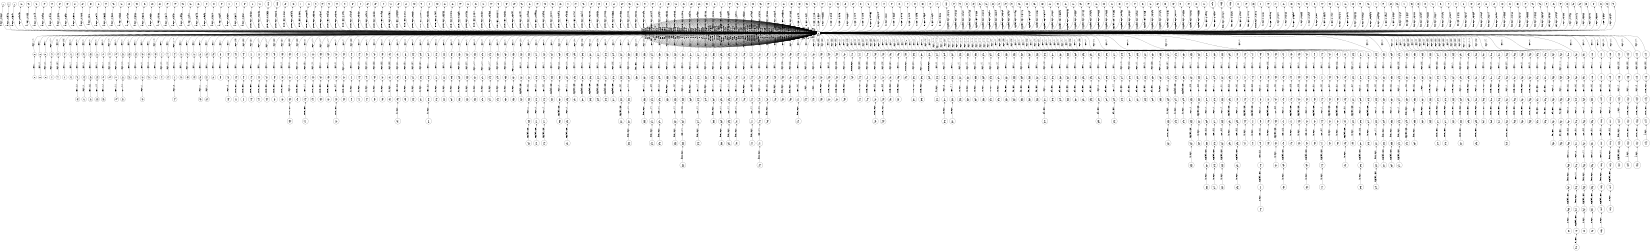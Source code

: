 digraph FST {
rankdir = LR;
size = "8.5,11";
label = "";
center = 1;
orientation = Landscape;
ranksep = "0.4";
nodesep = "0.25";
0 [label = "0", shape = circle, style = bold, fontsize = 14]
	0 -> 0 [label = "a:a/-0.27632", fontsize = 14];
	0 -> 0 [label = "a:、/-0.53146", fontsize = 14];
	0 -> 1 [label = "a:<eps>/-0.31884", fontsize = 14];
	0 -> 0 [label = "a:た/-0.4067", fontsize = 14];
	0 -> 0 [label = "a:その/-0.33499", fontsize = 14];
	0 -> 0 [label = "a:は/-0.45571", fontsize = 14];
	0 -> 4 [label = "a:<eps>/-0.39478", fontsize = 14];
	0 -> 0 [label = "a:また/-0.28764", fontsize = 14];
	0 -> 7 [label = "a:<eps>/-0.33191", fontsize = 14];
	0 -> 0 [label = "a:さらに/-0.27717", fontsize = 14];
	0 -> 0 [label = "a:する/-0.4215", fontsize = 14];
	0 -> 0 [label = "a:る/-0.33829", fontsize = 14];
	0 -> 0 [label = "a:１/-0.33059", fontsize = 14];
	0 -> 0 [label = "a:ａ/-0.36908", fontsize = 14];
	0 -> 0 [label = "a:半/-0.29268", fontsize = 14];
	0 -> 934 [label = "a:<eps>/-0.090492", fontsize = 14];
	0 -> 929 [label = "a:<eps>/-0.1255", fontsize = 14];
	0 -> 924 [label = "a:<eps>/-0.10749", fontsize = 14];
	0 -> 918 [label = "a:<eps>/-0.31988", fontsize = 14];
	0 -> 913 [label = "a:<eps>/-0.19422", fontsize = 14];
	0 -> 908 [label = "a:<eps>/-0.18206", fontsize = 14];
	0 -> 903 [label = "a:<eps>/-0.23957", fontsize = 14];
	0 -> 897 [label = "a:<eps>/-0.25072", fontsize = 14];
	0 -> 892 [label = "a:<eps>/-0.11803", fontsize = 14];
	0 -> 886 [label = "a:<eps>/-0.378", fontsize = 14];
	0 -> 881 [label = "a:<eps>/-0.20447", fontsize = 14];
	0 -> 875 [label = "a:<eps>/-0.38855", fontsize = 14];
	0 -> 869 [label = "a:<eps>/-0.15822", fontsize = 14];
	0 -> 864 [label = "a:<eps>/-0.3363", fontsize = 14];
	0 -> 636 [label = "a:<eps>/-0.1462", fontsize = 14];
	0 -> 165 [label = "a:<eps>/-0.32086", fontsize = 14];
	0 -> 160 [label = "a:<eps>/-0.38213", fontsize = 14];
	0 -> 156 [label = "a:<eps>/-0.31531", fontsize = 14];
	0 -> 152 [label = "a:<eps>/-0.3186", fontsize = 14];
	0 -> 148 [label = "a:<eps>/-0.33147", fontsize = 14];
	0 -> 143 [label = "a:<eps>/-0.34487", fontsize = 14];
	0 -> 139 [label = "a:<eps>/-0.29958", fontsize = 14];
	0 -> 134 [label = "a:<eps>/-0.2971", fontsize = 14];
	0 -> 130 [label = "a:<eps>/-0.36443", fontsize = 14];
	0 -> 126 [label = "a:<eps>/-0.29893", fontsize = 14];
	0 -> 122 [label = "a:<eps>/-0.37672", fontsize = 14];
	0 -> 118 [label = "a:<eps>/-0.3394", fontsize = 14];
	0 -> 114 [label = "a:<eps>/-0.37301", fontsize = 14];
	0 -> 110 [label = "a:<eps>/-0.38041", fontsize = 14];
	0 -> 106 [label = "a:<eps>/-0.22067", fontsize = 14];
	0 -> 227 [label = "power:<eps>/-0.37381", fontsize = 14];
	0 -> 504 [label = "power:<eps>/-0.28156", fontsize = 14];
	0 -> 1012 [label = "power:<eps>/0.075053", fontsize = 14];
	0 -> 1002 [label = "power:<eps>/-0.26273", fontsize = 14];
	0 -> 992 [label = "power:<eps>/-0.3182", fontsize = 14];
	0 -> 982 [label = "power:<eps>/-0.34843", fontsize = 14];
	0 -> 971 [label = "power:<eps>/-0.3606", fontsize = 14];
	0 -> 961 [label = "power:<eps>/-0.082249", fontsize = 14];
	0 -> 10 [label = "power:<eps>/-0.35728", fontsize = 14];
	0 -> 0 [label = "power:電/0.084162", fontsize = 14];
	0 -> 0 [label = "power:出力/-0.0068077", fontsize = 14];
	0 -> 0 [label = "power:用/-0.052359", fontsize = 14];
	0 -> 0 [label = "power:ｖ/0.15549", fontsize = 14];
	0 -> 0 [label = "power:電源/-0.54437", fontsize = 14];
	0 -> 0 [label = "power:電力/-0.58568", fontsize = 14];
	0 -> 13 [label = "power:<eps>/-0.43704", fontsize = 14];
	0 -> 0 [label = "power:力/-0.25502", fontsize = 14];
	0 -> 0 [label = "power:動力/-0.45397", fontsize = 14];
	0 -> 0 [label = "power:パワー/-0.57098", fontsize = 14];
	0 -> 0 [label = "power:パワード/-0.32917", fontsize = 14];
	0 -> 219 [label = "power:<eps>/0.05465", fontsize = 14];
	0 -> 215 [label = "power:<eps>/-0.15108", fontsize = 14];
	0 -> 210 [label = "power:<eps>/-0.2793", fontsize = 14];
	0 -> 206 [label = "power:<eps>/-0.42789", fontsize = 14];
	0 -> 202 [label = "power:<eps>/-0.51367", fontsize = 14];
	0 -> 198 [label = "power:<eps>/-0.29072", fontsize = 14];
	0 -> 193 [label = "power:<eps>/-0.31551", fontsize = 14];
	0 -> 812 [label = "power:<eps>/0.17965", fontsize = 14];
	0 -> 804 [label = "power:<eps>/0.049811", fontsize = 14];
	0 -> 798 [label = "power:<eps>/-0.054559", fontsize = 14];
	0 -> 791 [label = "power:<eps>/-0.2772", fontsize = 14];
	0 -> 785 [label = "power:<eps>/-0.28837", fontsize = 14];
	0 -> 779 [label = "power:<eps>/-0.022771", fontsize = 14];
	0 -> 771 [label = "power:<eps>/-0.32258", fontsize = 14];
	0 -> 765 [label = "power:<eps>/-0.4094", fontsize = 14];
	0 -> 757 [label = "power:<eps>/-0.55455", fontsize = 14];
	0 -> 751 [label = "power:<eps>/0.077278", fontsize = 14];
	0 -> 745 [label = "power:<eps>/0.063291", fontsize = 14];
	0 -> 737 [label = "power:<eps>/-0.12436", fontsize = 14];
	0 -> 730 [label = "power:<eps>/-0.2314", fontsize = 14];
	0 -> 724 [label = "power:<eps>/-0.21527", fontsize = 14];
	0 -> 715 [label = "power:<eps>/-0.34363", fontsize = 14];
	0 -> 709 [label = "power:<eps>/0.0023777", fontsize = 14];
	0 -> 703 [label = "power:<eps>/0.23052", fontsize = 14];
	0 -> 695 [label = "power:<eps>/-0.30494", fontsize = 14];
	0 -> 689 [label = "power:<eps>/-0.37494", fontsize = 14];
	0 -> 681 [label = "power:<eps>/-0.19063", fontsize = 14];
	0 -> 673 [label = "power:<eps>/-0.099986", fontsize = 14];
	0 -> 665 [label = "power:<eps>/-0.48903", fontsize = 14];
	0 -> 659 [label = "power:<eps>/-0.27074", fontsize = 14];
	0 -> 652 [label = "power:<eps>/0.037948", fontsize = 14];
	0 -> 647 [label = "power:<eps>/0.45133", fontsize = 14];
	0 -> 642 [label = "power:<eps>/0.14404", fontsize = 14];
	0 -> 189 [label = "power:<eps>/-0.38474", fontsize = 14];
	0 -> 508 [label = "power:<eps>/0.67722", fontsize = 14];
	0 -> 223 [label = "power:<eps>/-0.23058", fontsize = 14];
	0 -> 500 [label = "power:<eps>/-0.47023", fontsize = 14];
	0 -> 497 [label = "power:<eps>/0.085283", fontsize = 14];
	0 -> 493 [label = "power:<eps>/-0.17566", fontsize = 14];
	0 -> 489 [label = "power:<eps>/-0.41102", fontsize = 14];
	0 -> 484 [label = "power:<eps>/-0.22728", fontsize = 14];
	0 -> 479 [label = "power:<eps>/-0.17698", fontsize = 14];
	0 -> 475 [label = "power:<eps>/-0.27249", fontsize = 14];
	0 -> 471 [label = "power:<eps>/-0.16957", fontsize = 14];
	0 -> 468 [label = "power:<eps>/-0.53153", fontsize = 14];
	0 -> 464 [label = "power:<eps>/-0.15785", fontsize = 14];
	0 -> 460 [label = "power:<eps>/0.042116", fontsize = 14];
	0 -> 456 [label = "power:<eps>/-0.25402", fontsize = 14];
	0 -> 452 [label = "power:<eps>/-0.19587", fontsize = 14];
	0 -> 185 [label = "power:<eps>/-0.51186", fontsize = 14];
	0 -> 181 [label = "power:<eps>/-0.27308", fontsize = 14];
	0 -> 177 [label = "power:<eps>/0.12097", fontsize = 14];
	0 -> 173 [label = "power:<eps>/0.065499", fontsize = 14];
	0 -> 169 [label = "power:<eps>/-0.29441", fontsize = 14];
	0 -> 231 [label = "power:<eps>/-0.33681", fontsize = 14];
	0 -> 235 [label = "power:<eps>/-0.44269", fontsize = 14];
	0 -> 239 [label = "power:<eps>/-0.46402", fontsize = 14];
	0 -> 243 [label = "power:<eps>/-0.37686", fontsize = 14];
	0 -> 247 [label = "power:<eps>/-0.13879", fontsize = 14];
	0 -> 251 [label = "power:<eps>/-0.083318", fontsize = 14];
	0 -> 255 [label = "power:<eps>/-0.17685", fontsize = 14];
	0 -> 263 [label = "is:<eps>/-0.27497", fontsize = 14];
	0 -> 259 [label = "is:<eps>/0.47294", fontsize = 14];
	0 -> 269 [label = "is:<eps>/-0.17813", fontsize = 14];
	0 -> 275 [label = "is:<eps>/-0.55311", fontsize = 14];
	0 -> 281 [label = "is:<eps>/0.053235", fontsize = 14];
	0 -> 285 [label = "is:<eps>/-0.31542", fontsize = 14];
	0 -> 290 [label = "is:<eps>/-0.23406", fontsize = 14];
	0 -> 296 [label = "is:<eps>/0.066317", fontsize = 14];
	0 -> 300 [label = "is:<eps>/-0.40797", fontsize = 14];
	0 -> 0 [label = "is:れ/-0.27942", fontsize = 14];
	0 -> 0 [label = "is:を/-0.5021", fontsize = 14];
	0 -> 0 [label = "is:あ/-0.039107", fontsize = 14];
	0 -> 0 [label = "is:が/-0.59235", fontsize = 14];
	0 -> 0 [label = "is:も/-0.11893", fontsize = 14];
	0 -> 304 [label = "is:<eps>/-0.12275", fontsize = 14];
	0 -> 308 [label = "is:<eps>/-0.0041035", fontsize = 14];
	0 -> 312 [label = "is:<eps>/-0.034279", fontsize = 14];
	0 -> 316 [label = "is:<eps>/-0.2221", fontsize = 14];
	0 -> 320 [label = "is:<eps>/-0.36684", fontsize = 14];
	0 -> 0 [label = "is:に/-0.060866", fontsize = 14];
	0 -> 818 [label = "is:<eps>/-0.27167", fontsize = 14];
	0 -> 826 [label = "is:<eps>/-0.40191", fontsize = 14];
	0 -> 833 [label = "is:<eps>/-0.13996", fontsize = 14];
	0 -> 840 [label = "is:<eps>/0.44529", fontsize = 14];
	0 -> 847 [label = "is:<eps>/0.07891", fontsize = 14];
	0 -> 0 [label = "is:は/-0.57102", fontsize = 14];
	0 -> 0 [label = "is:の/0.052175", fontsize = 14];
	0 -> 1021 [label = "is:<eps>/0.15226", fontsize = 14];
	0 -> 0 [label = "supplied:流入/-0.0041374", fontsize = 14];
	0 -> 0 [label = "supplied:た/0.1452", fontsize = 14];
	0 -> 16 [label = "supplied:<eps>/-0.31848", fontsize = 14];
	0 -> 19 [label = "supplied:<eps>/-0.13163", fontsize = 14];
	0 -> 22 [label = "supplied:<eps>/-0.24607", fontsize = 14];
	0 -> 26 [label = "supplied:<eps>/-0.11485", fontsize = 14];
	0 -> 0 [label = "supplied:供給/-0.55478", fontsize = 14];
	0 -> 30 [label = "supplied:<eps>/-0.6681", fontsize = 14];
	0 -> 34 [label = "supplied:<eps>/-0.13015", fontsize = 14];
	0 -> 0 [label = "supplied:入力/-0.17422", fontsize = 14];
	0 -> 38 [label = "supplied:<eps>/-0.28971", fontsize = 14];
	0 -> 0 [label = "supplied:与え/-0.29402", fontsize = 14];
	0 -> 42 [label = "supplied:<eps>/-0.32519", fontsize = 14];
	0 -> 45 [label = "supplied:<eps>/-0.25789", fontsize = 14];
	0 -> 49 [label = "supplied:<eps>/-0.34987", fontsize = 14];
	0 -> 0 [label = "supplied:印加/-0.13188", fontsize = 14];
	0 -> 0 [label = "supplied:流れ/0.041877", fontsize = 14];
	0 -> 859 [label = "supplied:<eps>/0.11966", fontsize = 14];
	0 -> 853 [label = "supplied:<eps>/0.087146", fontsize = 14];
	0 -> 439 [label = "supplied:<eps>/-0.1644", fontsize = 14];
	0 -> 435 [label = "supplied:<eps>/0.12083", fontsize = 14];
	0 -> 431 [label = "supplied:<eps>/0.064174", fontsize = 14];
	0 -> 325 [label = "supplied:<eps>/-0.10627", fontsize = 14];
	0 -> 331 [label = "supplied:<eps>/0.033593", fontsize = 14];
	0 -> 334 [label = "supplied:<eps>/-0.0026756", fontsize = 14];
	0 -> 339 [label = "supplied:<eps>/-0.15534", fontsize = 14];
	0 -> 345 [label = "supplied:<eps>/-0.27135", fontsize = 14];
	0 -> 351 [label = "supplied:<eps>/-0.40398", fontsize = 14];
	0 -> 355 [label = "supplied:<eps>/-0.70663", fontsize = 14];
	0 -> 361 [label = "supplied:<eps>/-0.42635", fontsize = 14];
	0 -> 368 [label = "supplied:<eps>/-0.078803", fontsize = 14];
	0 -> 372 [label = "supplied:<eps>/-0.21956", fontsize = 14];
	0 -> 378 [label = "supplied:<eps>/-0.21327", fontsize = 14];
	0 -> 382 [label = "supplied:<eps>/-0.29231", fontsize = 14];
	0 -> 387 [label = "supplied:<eps>/-0.2685", fontsize = 14];
	0 -> 393 [label = "supplied:<eps>/-0.31698", fontsize = 14];
	0 -> 399 [label = "supplied:<eps>/-0.14698", fontsize = 14];
	0 -> 405 [label = "supplied:<eps>/0.13135", fontsize = 14];
	0 -> 409 [label = "supplied:<eps>/-0.21717", fontsize = 14];
	0 -> 415 [label = "supplied:<eps>/-0.16538", fontsize = 14];
	0 -> 422 [label = "supplied:<eps>/0.22028", fontsize = 14];
	0 -> 427 [label = "supplied:<eps>/0.23338", fontsize = 14];
	0 -> 1042 [label = "from:<eps>/-0.09946", fontsize = 14];
	0 -> 1035 [label = "from:<eps>/-0.05422", fontsize = 14];
	0 -> 1028 [label = "from:<eps>/-0.070841", fontsize = 14];
	0 -> 444 [label = "from:<eps>/-0.31325", fontsize = 14];
	0 -> 448 [label = "from:<eps>/-0.27902", fontsize = 14];
	0 -> 0 [label = "from:の/-0.024375", fontsize = 14];
	0 -> 0 [label = "from:０/0.025382", fontsize = 14];
	0 -> 53 [label = "from:<eps>/-0.11778", fontsize = 14];
	0 -> 0 [label = "from:対/-0.10594", fontsize = 14];
	0 -> 0 [label = "from:は/0.14557", fontsize = 14];
	0 -> 0 [label = "from:で/0.26847", fontsize = 14];
	0 -> 0 [label = "from:し/-0.0042512", fontsize = 14];
	0 -> 0 [label = "from:より/-0.2617", fontsize = 14];
	0 -> 0 [label = "from:する/0.027376", fontsize = 14];
	0 -> 0 [label = "from:り/0.28721", fontsize = 14];
	0 -> 0 [label = "from:から/-0.69416", fontsize = 14];
	0 -> 0 [label = "from:が/-0.055152", fontsize = 14];
	0 -> 0 [label = "from:を/-0.04902", fontsize = 14];
	0 -> 0 [label = "from:へ/-0.00018007", fontsize = 14];
	0 -> 511 [label = "source:<eps>/-0.22118", fontsize = 14];
	0 -> 0 [label = "source:ドレイン/0.061459", fontsize = 14];
	0 -> 0 [label = "source:光源/-0.40894", fontsize = 14];
	0 -> 0 [label = "source:装置/0.23686", fontsize = 14];
	0 -> 0 [label = "source:元/-0.30875", fontsize = 14];
	0 -> 0 [label = "source:源/-0.63053", fontsize = 14];
	0 -> 0 [label = "source:原料/-0.12352", fontsize = 14];
	0 -> 0 [label = "source:ソース/-0.68194", fontsize = 14];
	0 -> 0 [label = "source:電源/-0.3529", fontsize = 14];
	0 -> 545 [label = "91:<eps>/0.18165", fontsize = 14];
	0 -> 541 [label = "91:<eps>/0.019708", fontsize = 14];
	0 -> 537 [label = "91:<eps>/-0.48041", fontsize = 14];
	0 -> 533 [label = "91:<eps>/-0.23163", fontsize = 14];
	0 -> 529 [label = "91:<eps>/-0.056904", fontsize = 14];
	0 -> 525 [label = "91:<eps>/-0.26835", fontsize = 14];
	0 -> 0 [label = "91:91/-0.44499", fontsize = 14];
	0 -> 0 [label = "91:９１/-0.73131", fontsize = 14];
	0 -> 520 [label = "91:<eps>/-0.16929", fontsize = 14];
	0 -> 515 [label = "91:<eps>/-0.2701", fontsize = 14];
	0 -> 0 [label = "91:られ/0.38359", fontsize = 14];
	0 -> 565 [label = "to:<eps>/-0.35645", fontsize = 14];
	0 -> 561 [label = "to:<eps>/-0.17927", fontsize = 14];
	0 -> 557 [label = "to:<eps>/-0.087372", fontsize = 14];
	0 -> 553 [label = "to:<eps>/-0.30148", fontsize = 14];
	0 -> 549 [label = "to:<eps>/-0.033453", fontsize = 14];
	0 -> 939 [label = "to:<eps>/0.0027681", fontsize = 14];
	0 -> 944 [label = "to:<eps>/-0.089548", fontsize = 14];
	0 -> 949 [label = "to:<eps>/-0.059932", fontsize = 14];
	0 -> 0 [label = "to:と/-0.16568", fontsize = 14];
	0 -> 0 [label = "to:し/-0.30047", fontsize = 14];
	0 -> 0 [label = "to:する/-0.23953", fontsize = 14];
	0 -> 0 [label = "to:に/-0.55959", fontsize = 14];
	0 -> 56 [label = "to:<eps>/-0.29564", fontsize = 14];
	0 -> 59 [label = "to:<eps>/-0.31832", fontsize = 14];
	0 -> 0 [label = "to:が/-0.10491", fontsize = 14];
	0 -> 0 [label = "to:を/-0.39775", fontsize = 14];
	0 -> 0 [label = "to:へ/-0.43565", fontsize = 14];
	0 -> 0 [label = "to:れ/-0.16001", fontsize = 14];
	0 -> 0 [label = "to:項/-0.12919", fontsize = 14];
	0 -> 0 [label = "to:乃至/-0.34452", fontsize = 14];
	0 -> 0 [label = "to:〜/-0.48595", fontsize = 14];
	0 -> 0 [label = "to:対/-0.19348", fontsize = 14];
	0 -> 0 [label = "the:、/-0.56087", fontsize = 14];
	0 -> 574 [label = "the:<eps>/0.13789", fontsize = 14];
	0 -> 0 [label = "the:（/-0.22286", fontsize = 14];
	0 -> 0 [label = "the:その/-0.31193", fontsize = 14];
	0 -> 0 [label = "the:の/-0.46103", fontsize = 14];
	0 -> 0 [label = "the:は/-0.3999", fontsize = 14];
	0 -> 63 [label = "the:<eps>/-0.3569", fontsize = 14];
	0 -> 66 [label = "the:<eps>/-0.31222", fontsize = 14];
	0 -> 0 [label = "the:た/-0.31363", fontsize = 14];
	0 -> 628 [label = "the:<eps>/-0.24594", fontsize = 14];
	0 -> 624 [label = "the:<eps>/-0.26832", fontsize = 14];
	0 -> 620 [label = "the:<eps>/-0.28617", fontsize = 14];
	0 -> 616 [label = "the:<eps>/-0.41298", fontsize = 14];
	0 -> 612 [label = "the:<eps>/-0.40044", fontsize = 14];
	0 -> 607 [label = "the:<eps>/-0.3753", fontsize = 14];
	0 -> 603 [label = "the:<eps>/-0.36784", fontsize = 14];
	0 -> 598 [label = "the:<eps>/-0.51339", fontsize = 14];
	0 -> 594 [label = "the:<eps>/-0.40089", fontsize = 14];
	0 -> 590 [label = "the:<eps>/-0.26114", fontsize = 14];
	0 -> 586 [label = "the:<eps>/-0.27901", fontsize = 14];
	0 -> 582 [label = "the:<eps>/-0.15365", fontsize = 14];
	0 -> 955 [label = "the:<eps>/-0.15763", fontsize = 14];
	0 -> 0 [label = "the:尚/-0.22102", fontsize = 14];
	0 -> 578 [label = "the:<eps>/-0.61187", fontsize = 14];
	0 -> 0 [label = "the:各/-0.23004", fontsize = 14];
	0 -> 569 [label = "the:<eps>/-0.38335", fontsize = 14];
	0 -> 69 [label = "the:<eps>/-0.43285", fontsize = 14];
	0 -> 72 [label = "the:<eps>/-0.38489", fontsize = 14];
	0 -> 0 [label = "the:この/-0.36216", fontsize = 14];
	0 -> 0 [label = "the:前記/-0.39973", fontsize = 14];
	0 -> 0 [label = "the:する/-0.24789", fontsize = 14];
	0 -> 0 [label = "the:ア/-0.21137", fontsize = 14];
	0 -> 0 [label = "the:本/-0.2343", fontsize = 14];
	0 -> 0 [label = "coil:コイル/-0.74712", fontsize = 14];
	0 -> 632 [label = "coil:<eps>/-0.34887", fontsize = 14];
	0 -> 0 [label = "coil:用/0.14141", fontsize = 14];
	0 -> 75 [label = "coil:<eps>/-0.42439", fontsize = 14];
	0 -> 0 [label = "coil:コイルコ/-0.29876", fontsize = 14];
	0 -> 0 [label = "coil:巻線/-0.32782", fontsize = 14];
	0 -> 0 [label = "92:９２/-0.73769", fontsize = 14];
	0 -> 0 [label = "92:92/-0.46367", fontsize = 14];
	0 -> 0 [label = ".:。/-0.62093", fontsize = 14];
	0 -> 88 [label = ".:<eps>/-0.67686", fontsize = 14];
	0 -> 92 [label = ".:<eps>/-0.40936", fontsize = 14];
	0 -> 0 [label = ".:る/-0.36042", fontsize = 14];
	0 -> 96 [label = ".:<eps>/-0.70148", fontsize = 14];
	0 -> 99 [label = ".:<eps>/-0.38263", fontsize = 14];
	0 -> 102 [label = ".:<eps>/-0.60702", fontsize = 14];
	0 -> 82 [label = ".:<eps>/-0.56222", fontsize = 14];
	0 -> 85 [label = ".:<eps>/-0.5232", fontsize = 14];
	0 -> 79 [label = ".:<eps>/-0.37591", fontsize = 14];
1 [label = "1", shape = circle, style = solid, fontsize = 14]
2 [label = "2", shape = circle, style = solid, fontsize = 14]
	2 -> 3 [label = "<eps>:、", fontsize = 14];
3 [label = "3", shape = circle, style = solid, fontsize = 14]
	3 -> 0 [label = "<eps>:これ", fontsize = 14];
4 [label = "4", shape = circle, style = solid, fontsize = 14]
5 [label = "5", shape = circle, style = solid, fontsize = 14]
	5 -> 6 [label = "<eps>:は", fontsize = 14];
6 [label = "6", shape = circle, style = solid, fontsize = 14]
	6 -> 0 [label = "<eps>:、", fontsize = 14];
7 [label = "7", shape = circle, style = solid, fontsize = 14]
8 [label = "8", shape = circle, style = solid, fontsize = 14]
	8 -> 9 [label = "<eps>:また", fontsize = 14];
9 [label = "9", shape = circle, style = solid, fontsize = 14]
	9 -> 0 [label = "<eps>:、", fontsize = 14];
10 [label = "10", shape = circle, style = solid, fontsize = 14]
11 [label = "11", shape = circle, style = solid, fontsize = 14]
	11 -> 12 [label = "<eps>:この", fontsize = 14];
12 [label = "12", shape = circle, style = solid, fontsize = 14]
	12 -> 0 [label = "<eps>:パワー", fontsize = 14];
13 [label = "13", shape = circle, style = solid, fontsize = 14]
14 [label = "14", shape = circle, style = solid, fontsize = 14]
	14 -> 15 [label = "<eps>:電力", fontsize = 14];
15 [label = "15", shape = circle, style = solid, fontsize = 14]
	15 -> 0 [label = "<eps>:用", fontsize = 14];
16 [label = "16", shape = circle, style = solid, fontsize = 14]
17 [label = "17", shape = circle, style = solid, fontsize = 14]
	17 -> 18 [label = "<eps>:へ", fontsize = 14];
18 [label = "18", shape = circle, style = solid, fontsize = 14]
	18 -> 0 [label = "<eps>:供給", fontsize = 14];
19 [label = "19", shape = circle, style = solid, fontsize = 14]
20 [label = "20", shape = circle, style = solid, fontsize = 14]
	20 -> 21 [label = "<eps>:さ", fontsize = 14];
21 [label = "21", shape = circle, style = solid, fontsize = 14]
	21 -> 0 [label = "<eps>:れ", fontsize = 14];
22 [label = "22", shape = circle, style = solid, fontsize = 14]
23 [label = "23", shape = circle, style = solid, fontsize = 14]
	23 -> 24 [label = "<eps>:出力", fontsize = 14];
24 [label = "24", shape = circle, style = solid, fontsize = 14]
	24 -> 25 [label = "<eps>:さ", fontsize = 14];
25 [label = "25", shape = circle, style = solid, fontsize = 14]
	25 -> 0 [label = "<eps>:れ", fontsize = 14];
26 [label = "26", shape = circle, style = solid, fontsize = 14]
27 [label = "27", shape = circle, style = solid, fontsize = 14]
	27 -> 28 [label = "<eps>:行", fontsize = 14];
28 [label = "28", shape = circle, style = solid, fontsize = 14]
	28 -> 29 [label = "<eps>:わ", fontsize = 14];
29 [label = "29", shape = circle, style = solid, fontsize = 14]
	29 -> 0 [label = "<eps>:れ", fontsize = 14];
30 [label = "30", shape = circle, style = solid, fontsize = 14]
31 [label = "31", shape = circle, style = solid, fontsize = 14]
	31 -> 32 [label = "<eps>:供給", fontsize = 14];
32 [label = "32", shape = circle, style = solid, fontsize = 14]
	32 -> 33 [label = "<eps>:さ", fontsize = 14];
33 [label = "33", shape = circle, style = solid, fontsize = 14]
	33 -> 0 [label = "<eps>:れ", fontsize = 14];
34 [label = "34", shape = circle, style = solid, fontsize = 14]
35 [label = "35", shape = circle, style = solid, fontsize = 14]
	35 -> 36 [label = "<eps>:入射", fontsize = 14];
36 [label = "36", shape = circle, style = solid, fontsize = 14]
	36 -> 37 [label = "<eps>:さ", fontsize = 14];
37 [label = "37", shape = circle, style = solid, fontsize = 14]
	37 -> 0 [label = "<eps>:れ", fontsize = 14];
38 [label = "38", shape = circle, style = solid, fontsize = 14]
39 [label = "39", shape = circle, style = solid, fontsize = 14]
	39 -> 40 [label = "<eps>:入力", fontsize = 14];
40 [label = "40", shape = circle, style = solid, fontsize = 14]
	40 -> 41 [label = "<eps>:さ", fontsize = 14];
41 [label = "41", shape = circle, style = solid, fontsize = 14]
	41 -> 0 [label = "<eps>:れ", fontsize = 14];
42 [label = "42", shape = circle, style = solid, fontsize = 14]
43 [label = "43", shape = circle, style = solid, fontsize = 14]
	43 -> 44 [label = "<eps>:与え", fontsize = 14];
44 [label = "44", shape = circle, style = solid, fontsize = 14]
	44 -> 0 [label = "<eps>:られ", fontsize = 14];
45 [label = "45", shape = circle, style = solid, fontsize = 14]
46 [label = "46", shape = circle, style = solid, fontsize = 14]
	46 -> 47 [label = "<eps>:与え", fontsize = 14];
47 [label = "47", shape = circle, style = solid, fontsize = 14]
	47 -> 48 [label = "<eps>:られ", fontsize = 14];
48 [label = "48", shape = circle, style = solid, fontsize = 14]
	48 -> 0 [label = "<eps>:た", fontsize = 14];
49 [label = "49", shape = circle, style = solid, fontsize = 14]
50 [label = "50", shape = circle, style = solid, fontsize = 14]
	50 -> 51 [label = "<eps>:与え", fontsize = 14];
51 [label = "51", shape = circle, style = solid, fontsize = 14]
	51 -> 52 [label = "<eps>:られ", fontsize = 14];
52 [label = "52", shape = circle, style = solid, fontsize = 14]
	52 -> 0 [label = "<eps>:る", fontsize = 14];
53 [label = "53", shape = circle, style = solid, fontsize = 14]
54 [label = "54", shape = circle, style = solid, fontsize = 14]
	54 -> 55 [label = "<eps>:対", fontsize = 14];
55 [label = "55", shape = circle, style = solid, fontsize = 14]
	55 -> 0 [label = "<eps>:し", fontsize = 14];
56 [label = "56", shape = circle, style = solid, fontsize = 14]
57 [label = "57", shape = circle, style = solid, fontsize = 14]
	57 -> 58 [label = "<eps>:に", fontsize = 14];
58 [label = "58", shape = circle, style = solid, fontsize = 14]
	58 -> 0 [label = "<eps>:し", fontsize = 14];
59 [label = "59", shape = circle, style = solid, fontsize = 14]
60 [label = "60", shape = circle, style = solid, fontsize = 14]
	60 -> 61 [label = "<eps>:に", fontsize = 14];
61 [label = "61", shape = circle, style = solid, fontsize = 14]
	61 -> 62 [label = "<eps>:対", fontsize = 14];
62 [label = "62", shape = circle, style = solid, fontsize = 14]
	62 -> 0 [label = "<eps>:し", fontsize = 14];
63 [label = "63", shape = circle, style = solid, fontsize = 14]
64 [label = "64", shape = circle, style = solid, fontsize = 14]
	64 -> 65 [label = "<eps>:は", fontsize = 14];
65 [label = "65", shape = circle, style = solid, fontsize = 14]
	65 -> 0 [label = "<eps>:、", fontsize = 14];
66 [label = "66", shape = circle, style = solid, fontsize = 14]
67 [label = "67", shape = circle, style = solid, fontsize = 14]
	67 -> 68 [label = "<eps>:は", fontsize = 14];
68 [label = "68", shape = circle, style = solid, fontsize = 14]
	68 -> 0 [label = "<eps>:この", fontsize = 14];
69 [label = "69", shape = circle, style = solid, fontsize = 14]
70 [label = "70", shape = circle, style = solid, fontsize = 14]
	70 -> 71 [label = "<eps>:また", fontsize = 14];
71 [label = "71", shape = circle, style = solid, fontsize = 14]
	71 -> 0 [label = "<eps>:、", fontsize = 14];
72 [label = "72", shape = circle, style = solid, fontsize = 14]
73 [label = "73", shape = circle, style = solid, fontsize = 14]
	73 -> 74 [label = "<eps>:なお", fontsize = 14];
74 [label = "74", shape = circle, style = solid, fontsize = 14]
	74 -> 0 [label = "<eps>:、", fontsize = 14];
75 [label = "75", shape = circle, style = solid, fontsize = 14]
76 [label = "76", shape = circle, style = solid, fontsize = 14]
	76 -> 77 [label = "<eps>:用", fontsize = 14];
77 [label = "77", shape = circle, style = solid, fontsize = 14]
	77 -> 78 [label = "<eps>:の", fontsize = 14];
78 [label = "78", shape = circle, style = solid, fontsize = 14]
	78 -> 0 [label = "<eps>:コイル", fontsize = 14];
79 [label = "79", shape = circle, style = solid, fontsize = 14]
80 [label = "80", shape = circle, style = solid, fontsize = 14]
	80 -> 81 [label = "<eps>:た", fontsize = 14];
81 [label = "81", shape = circle, style = solid, fontsize = 14]
	81 -> 0 [label = "<eps>:。", fontsize = 14];
82 [label = "82", shape = circle, style = solid, fontsize = 14]
83 [label = "83", shape = circle, style = solid, fontsize = 14]
	83 -> 84 [label = "<eps>:する", fontsize = 14];
84 [label = "84", shape = circle, style = solid, fontsize = 14]
	84 -> 0 [label = "<eps>:。", fontsize = 14];
85 [label = "85", shape = circle, style = solid, fontsize = 14]
86 [label = "86", shape = circle, style = solid, fontsize = 14]
	86 -> 87 [label = "<eps>:い", fontsize = 14];
87 [label = "87", shape = circle, style = solid, fontsize = 14]
	87 -> 0 [label = "<eps>:。", fontsize = 14];
88 [label = "88", shape = circle, style = solid, fontsize = 14]
89 [label = "89", shape = circle, style = solid, fontsize = 14]
	89 -> 90 [label = "<eps>:い", fontsize = 14];
90 [label = "90", shape = circle, style = solid, fontsize = 14]
	90 -> 91 [label = "<eps>:る", fontsize = 14];
91 [label = "91", shape = circle, style = solid, fontsize = 14]
	91 -> 0 [label = "<eps>:。", fontsize = 14];
92 [label = "92", shape = circle, style = solid, fontsize = 14]
93 [label = "93", shape = circle, style = solid, fontsize = 14]
	93 -> 94 [label = "<eps>:い", fontsize = 14];
94 [label = "94", shape = circle, style = solid, fontsize = 14]
	94 -> 95 [label = "<eps>:く", fontsize = 14];
95 [label = "95", shape = circle, style = solid, fontsize = 14]
	95 -> 0 [label = "<eps>:。", fontsize = 14];
96 [label = "96", shape = circle, style = solid, fontsize = 14]
97 [label = "97", shape = circle, style = solid, fontsize = 14]
	97 -> 98 [label = "<eps>:る", fontsize = 14];
98 [label = "98", shape = circle, style = solid, fontsize = 14]
	98 -> 0 [label = "<eps>:。", fontsize = 14];
99 [label = "99", shape = circle, style = solid, fontsize = 14]
100 [label = "100", shape = circle, style = solid, fontsize = 14]
	100 -> 101 [label = "<eps>:う", fontsize = 14];
101 [label = "101", shape = circle, style = solid, fontsize = 14]
	101 -> 0 [label = "<eps>:。", fontsize = 14];
102 [label = "102", shape = circle, style = solid, fontsize = 14]
103 [label = "103", shape = circle, style = solid, fontsize = 14]
	103 -> 104 [label = "<eps>:あ", fontsize = 14];
104 [label = "104", shape = circle, style = solid, fontsize = 14]
	104 -> 105 [label = "<eps>:る", fontsize = 14];
105 [label = "105", shape = circle, style = solid, fontsize = 14]
	105 -> 0 [label = "<eps>:。", fontsize = 14];
106 [label = "106", shape = circle, style = solid, fontsize = 14]
107 [label = "107", shape = circle, style = solid, fontsize = 14]
	107 -> 108 [label = "power:<eps>", fontsize = 14];
108 [label = "108", shape = circle, style = solid, fontsize = 14]
	108 -> 109 [label = "<eps>:、", fontsize = 14];
109 [label = "109", shape = circle, style = solid, fontsize = 14]
	109 -> 0 [label = "<eps>:発電", fontsize = 14];
110 [label = "110", shape = circle, style = solid, fontsize = 14]
111 [label = "111", shape = circle, style = solid, fontsize = 14]
	111 -> 112 [label = "power:<eps>", fontsize = 14];
112 [label = "112", shape = circle, style = solid, fontsize = 14]
	112 -> 113 [label = "<eps>:、", fontsize = 14];
113 [label = "113", shape = circle, style = solid, fontsize = 14]
	113 -> 0 [label = "<eps>:電源", fontsize = 14];
114 [label = "114", shape = circle, style = solid, fontsize = 14]
115 [label = "115", shape = circle, style = solid, fontsize = 14]
	115 -> 116 [label = "power:<eps>", fontsize = 14];
116 [label = "116", shape = circle, style = solid, fontsize = 14]
	116 -> 117 [label = "<eps>:、", fontsize = 14];
117 [label = "117", shape = circle, style = solid, fontsize = 14]
	117 -> 0 [label = "<eps>:電力", fontsize = 14];
118 [label = "118", shape = circle, style = solid, fontsize = 14]
119 [label = "119", shape = circle, style = solid, fontsize = 14]
	119 -> 120 [label = "power:<eps>", fontsize = 14];
120 [label = "120", shape = circle, style = solid, fontsize = 14]
	120 -> 121 [label = "<eps>:、", fontsize = 14];
121 [label = "121", shape = circle, style = solid, fontsize = 14]
	121 -> 0 [label = "<eps>:パワー", fontsize = 14];
122 [label = "122", shape = circle, style = solid, fontsize = 14]
123 [label = "123", shape = circle, style = solid, fontsize = 14]
	123 -> 124 [label = "power:<eps>", fontsize = 14];
124 [label = "124", shape = circle, style = solid, fontsize = 14]
	124 -> 125 [label = "<eps>:た", fontsize = 14];
125 [label = "125", shape = circle, style = solid, fontsize = 14]
	125 -> 0 [label = "<eps>:パワー", fontsize = 14];
126 [label = "126", shape = circle, style = solid, fontsize = 14]
127 [label = "127", shape = circle, style = solid, fontsize = 14]
	127 -> 128 [label = "power:<eps>", fontsize = 14];
128 [label = "128", shape = circle, style = solid, fontsize = 14]
	128 -> 129 [label = "<eps>:は", fontsize = 14];
129 [label = "129", shape = circle, style = solid, fontsize = 14]
	129 -> 0 [label = "<eps>:電源", fontsize = 14];
130 [label = "130", shape = circle, style = solid, fontsize = 14]
131 [label = "131", shape = circle, style = solid, fontsize = 14]
	131 -> 132 [label = "power:<eps>", fontsize = 14];
132 [label = "132", shape = circle, style = solid, fontsize = 14]
	132 -> 133 [label = "<eps>:は", fontsize = 14];
133 [label = "133", shape = circle, style = solid, fontsize = 14]
	133 -> 0 [label = "<eps>:電力", fontsize = 14];
134 [label = "134", shape = circle, style = solid, fontsize = 14]
135 [label = "135", shape = circle, style = solid, fontsize = 14]
	135 -> 136 [label = "power:<eps>", fontsize = 14];
136 [label = "136", shape = circle, style = solid, fontsize = 14]
	136 -> 137 [label = "<eps>:は", fontsize = 14];
137 [label = "137", shape = circle, style = solid, fontsize = 14]
	137 -> 138 [label = "<eps>:主", fontsize = 14];
138 [label = "138", shape = circle, style = solid, fontsize = 14]
	138 -> 0 [label = "<eps>:電源", fontsize = 14];
139 [label = "139", shape = circle, style = solid, fontsize = 14]
140 [label = "140", shape = circle, style = solid, fontsize = 14]
	140 -> 141 [label = "power:<eps>", fontsize = 14];
141 [label = "141", shape = circle, style = solid, fontsize = 14]
	141 -> 142 [label = "<eps>:する", fontsize = 14];
142 [label = "142", shape = circle, style = solid, fontsize = 14]
	142 -> 0 [label = "<eps>:電源", fontsize = 14];
143 [label = "143", shape = circle, style = solid, fontsize = 14]
144 [label = "144", shape = circle, style = solid, fontsize = 14]
	144 -> 145 [label = "power:<eps>", fontsize = 14];
145 [label = "145", shape = circle, style = solid, fontsize = 14]
	145 -> 146 [label = "<eps>:する", fontsize = 14];
146 [label = "146", shape = circle, style = solid, fontsize = 14]
	146 -> 147 [label = "<eps>:電力", fontsize = 14];
147 [label = "147", shape = circle, style = solid, fontsize = 14]
	147 -> 0 [label = "<eps>:用", fontsize = 14];
148 [label = "148", shape = circle, style = solid, fontsize = 14]
149 [label = "149", shape = circle, style = solid, fontsize = 14]
	149 -> 150 [label = "power:<eps>", fontsize = 14];
150 [label = "150", shape = circle, style = solid, fontsize = 14]
	150 -> 151 [label = "<eps>:する", fontsize = 14];
151 [label = "151", shape = circle, style = solid, fontsize = 14]
	151 -> 0 [label = "<eps>:パワー", fontsize = 14];
152 [label = "152", shape = circle, style = solid, fontsize = 14]
153 [label = "153", shape = circle, style = solid, fontsize = 14]
	153 -> 154 [label = "power:<eps>", fontsize = 14];
154 [label = "154", shape = circle, style = solid, fontsize = 14]
	154 -> 155 [label = "<eps>:る", fontsize = 14];
155 [label = "155", shape = circle, style = solid, fontsize = 14]
	155 -> 0 [label = "<eps>:パワー", fontsize = 14];
156 [label = "156", shape = circle, style = solid, fontsize = 14]
157 [label = "157", shape = circle, style = solid, fontsize = 14]
	157 -> 158 [label = "power:<eps>", fontsize = 14];
158 [label = "158", shape = circle, style = solid, fontsize = 14]
	158 -> 159 [label = "<eps>:を", fontsize = 14];
159 [label = "159", shape = circle, style = solid, fontsize = 14]
	159 -> 0 [label = "<eps>:パワー", fontsize = 14];
160 [label = "160", shape = circle, style = solid, fontsize = 14]
161 [label = "161", shape = circle, style = solid, fontsize = 14]
	161 -> 162 [label = "power:<eps>", fontsize = 14];
162 [label = "162", shape = circle, style = solid, fontsize = 14]
	162 -> 163 [label = "<eps>:電力", fontsize = 14];
163 [label = "163", shape = circle, style = solid, fontsize = 14]
	163 -> 164 [label = "<eps>:用", fontsize = 14];
164 [label = "164", shape = circle, style = solid, fontsize = 14]
	164 -> 0 [label = "<eps>:半", fontsize = 14];
165 [label = "165", shape = circle, style = solid, fontsize = 14]
166 [label = "166", shape = circle, style = solid, fontsize = 14]
	166 -> 167 [label = "power:<eps>", fontsize = 14];
167 [label = "167", shape = circle, style = solid, fontsize = 14]
	167 -> 168 [label = "<eps>:パワー", fontsize = 14];
168 [label = "168", shape = circle, style = solid, fontsize = 14]
	168 -> 0 [label = "<eps>:半", fontsize = 14];
169 [label = "169", shape = circle, style = solid, fontsize = 14]
170 [label = "170", shape = circle, style = solid, fontsize = 14]
	170 -> 171 [label = "is:<eps>", fontsize = 14];
171 [label = "171", shape = circle, style = solid, fontsize = 14]
	171 -> 172 [label = "<eps>:が", fontsize = 14];
172 [label = "172", shape = circle, style = solid, fontsize = 14]
	172 -> 0 [label = "<eps>:電源", fontsize = 14];
173 [label = "173", shape = circle, style = solid, fontsize = 14]
174 [label = "174", shape = circle, style = solid, fontsize = 14]
	174 -> 175 [label = "is:<eps>", fontsize = 14];
175 [label = "175", shape = circle, style = solid, fontsize = 14]
	175 -> 176 [label = "<eps>:出力", fontsize = 14];
176 [label = "176", shape = circle, style = solid, fontsize = 14]
	176 -> 0 [label = "<eps>:が", fontsize = 14];
177 [label = "177", shape = circle, style = solid, fontsize = 14]
178 [label = "178", shape = circle, style = solid, fontsize = 14]
	178 -> 179 [label = "is:<eps>", fontsize = 14];
179 [label = "179", shape = circle, style = solid, fontsize = 14]
	179 -> 180 [label = "<eps>:出力", fontsize = 14];
180 [label = "180", shape = circle, style = solid, fontsize = 14]
	180 -> 0 [label = "<eps>:を", fontsize = 14];
181 [label = "181", shape = circle, style = solid, fontsize = 14]
182 [label = "182", shape = circle, style = solid, fontsize = 14]
	182 -> 183 [label = "is:<eps>", fontsize = 14];
183 [label = "183", shape = circle, style = solid, fontsize = 14]
	183 -> 184 [label = "<eps>:電源", fontsize = 14];
184 [label = "184", shape = circle, style = solid, fontsize = 14]
	184 -> 0 [label = "<eps>:は", fontsize = 14];
185 [label = "185", shape = circle, style = solid, fontsize = 14]
186 [label = "186", shape = circle, style = solid, fontsize = 14]
	186 -> 187 [label = "is:<eps>", fontsize = 14];
187 [label = "187", shape = circle, style = solid, fontsize = 14]
	187 -> 188 [label = "<eps>:電源", fontsize = 14];
188 [label = "188", shape = circle, style = solid, fontsize = 14]
	188 -> 0 [label = "<eps>:が", fontsize = 14];
189 [label = "189", shape = circle, style = solid, fontsize = 14]
190 [label = "190", shape = circle, style = solid, fontsize = 14]
	190 -> 191 [label = "is:<eps>", fontsize = 14];
191 [label = "191", shape = circle, style = solid, fontsize = 14]
	191 -> 192 [label = "<eps>:電源", fontsize = 14];
192 [label = "192", shape = circle, style = solid, fontsize = 14]
	192 -> 0 [label = "<eps>:を", fontsize = 14];
193 [label = "193", shape = circle, style = solid, fontsize = 14]
194 [label = "194", shape = circle, style = solid, fontsize = 14]
	194 -> 195 [label = "is:<eps>", fontsize = 14];
195 [label = "195", shape = circle, style = solid, fontsize = 14]
	195 -> 196 [label = "<eps>:電源", fontsize = 14];
196 [label = "196", shape = circle, style = solid, fontsize = 14]
	196 -> 197 [label = "<eps>:投入", fontsize = 14];
197 [label = "197", shape = circle, style = solid, fontsize = 14]
	197 -> 0 [label = "<eps>:が", fontsize = 14];
198 [label = "198", shape = circle, style = solid, fontsize = 14]
199 [label = "199", shape = circle, style = solid, fontsize = 14]
	199 -> 200 [label = "is:<eps>", fontsize = 14];
200 [label = "200", shape = circle, style = solid, fontsize = 14]
	200 -> 201 [label = "<eps>:電力", fontsize = 14];
201 [label = "201", shape = circle, style = solid, fontsize = 14]
	201 -> 0 [label = "<eps>:は", fontsize = 14];
202 [label = "202", shape = circle, style = solid, fontsize = 14]
203 [label = "203", shape = circle, style = solid, fontsize = 14]
	203 -> 204 [label = "is:<eps>", fontsize = 14];
204 [label = "204", shape = circle, style = solid, fontsize = 14]
	204 -> 205 [label = "<eps>:電力", fontsize = 14];
205 [label = "205", shape = circle, style = solid, fontsize = 14]
	205 -> 0 [label = "<eps>:が", fontsize = 14];
206 [label = "206", shape = circle, style = solid, fontsize = 14]
207 [label = "207", shape = circle, style = solid, fontsize = 14]
	207 -> 208 [label = "is:<eps>", fontsize = 14];
208 [label = "208", shape = circle, style = solid, fontsize = 14]
	208 -> 209 [label = "<eps>:電力", fontsize = 14];
209 [label = "209", shape = circle, style = solid, fontsize = 14]
	209 -> 0 [label = "<eps>:を", fontsize = 14];
210 [label = "210", shape = circle, style = solid, fontsize = 14]
211 [label = "211", shape = circle, style = solid, fontsize = 14]
	211 -> 212 [label = "is:<eps>", fontsize = 14];
212 [label = "212", shape = circle, style = solid, fontsize = 14]
	212 -> 213 [label = "<eps>:電力", fontsize = 14];
213 [label = "213", shape = circle, style = solid, fontsize = 14]
	213 -> 214 [label = "<eps>:）", fontsize = 14];
214 [label = "214", shape = circle, style = solid, fontsize = 14]
	214 -> 0 [label = "<eps>:を", fontsize = 14];
215 [label = "215", shape = circle, style = solid, fontsize = 14]
216 [label = "216", shape = circle, style = solid, fontsize = 14]
	216 -> 217 [label = "is:<eps>", fontsize = 14];
217 [label = "217", shape = circle, style = solid, fontsize = 14]
	217 -> 218 [label = "<eps>:力", fontsize = 14];
218 [label = "218", shape = circle, style = solid, fontsize = 14]
	218 -> 0 [label = "<eps>:は", fontsize = 14];
219 [label = "219", shape = circle, style = solid, fontsize = 14]
220 [label = "220", shape = circle, style = solid, fontsize = 14]
	220 -> 221 [label = "is:<eps>", fontsize = 14];
221 [label = "221", shape = circle, style = solid, fontsize = 14]
	221 -> 222 [label = "<eps>:力", fontsize = 14];
222 [label = "222", shape = circle, style = solid, fontsize = 14]
	222 -> 0 [label = "<eps>:も", fontsize = 14];
223 [label = "223", shape = circle, style = solid, fontsize = 14]
224 [label = "224", shape = circle, style = solid, fontsize = 14]
	224 -> 225 [label = "is:<eps>", fontsize = 14];
225 [label = "225", shape = circle, style = solid, fontsize = 14]
	225 -> 226 [label = "<eps>:力", fontsize = 14];
226 [label = "226", shape = circle, style = solid, fontsize = 14]
	226 -> 0 [label = "<eps>:が", fontsize = 14];
227 [label = "227", shape = circle, style = solid, fontsize = 14]
228 [label = "228", shape = circle, style = solid, fontsize = 14]
	228 -> 229 [label = "is:<eps>", fontsize = 14];
229 [label = "229", shape = circle, style = solid, fontsize = 14]
	229 -> 230 [label = "<eps>:動力", fontsize = 14];
230 [label = "230", shape = circle, style = solid, fontsize = 14]
	230 -> 0 [label = "<eps>:が", fontsize = 14];
231 [label = "231", shape = circle, style = solid, fontsize = 14]
232 [label = "232", shape = circle, style = solid, fontsize = 14]
	232 -> 233 [label = "is:<eps>", fontsize = 14];
233 [label = "233", shape = circle, style = solid, fontsize = 14]
	233 -> 234 [label = "<eps>:動力", fontsize = 14];
234 [label = "234", shape = circle, style = solid, fontsize = 14]
	234 -> 0 [label = "<eps>:を", fontsize = 14];
235 [label = "235", shape = circle, style = solid, fontsize = 14]
236 [label = "236", shape = circle, style = solid, fontsize = 14]
	236 -> 237 [label = "is:<eps>", fontsize = 14];
237 [label = "237", shape = circle, style = solid, fontsize = 14]
	237 -> 238 [label = "<eps>:パワー", fontsize = 14];
238 [label = "238", shape = circle, style = solid, fontsize = 14]
	238 -> 0 [label = "<eps>:は", fontsize = 14];
239 [label = "239", shape = circle, style = solid, fontsize = 14]
240 [label = "240", shape = circle, style = solid, fontsize = 14]
	240 -> 241 [label = "is:<eps>", fontsize = 14];
241 [label = "241", shape = circle, style = solid, fontsize = 14]
	241 -> 242 [label = "<eps>:パワー", fontsize = 14];
242 [label = "242", shape = circle, style = solid, fontsize = 14]
	242 -> 0 [label = "<eps>:が", fontsize = 14];
243 [label = "243", shape = circle, style = solid, fontsize = 14]
244 [label = "244", shape = circle, style = solid, fontsize = 14]
	244 -> 245 [label = "is:<eps>", fontsize = 14];
245 [label = "245", shape = circle, style = solid, fontsize = 14]
	245 -> 246 [label = "<eps>:パワー", fontsize = 14];
246 [label = "246", shape = circle, style = solid, fontsize = 14]
	246 -> 0 [label = "<eps>:を", fontsize = 14];
247 [label = "247", shape = circle, style = solid, fontsize = 14]
248 [label = "248", shape = circle, style = solid, fontsize = 14]
	248 -> 249 [label = "is:<eps>", fontsize = 14];
249 [label = "249", shape = circle, style = solid, fontsize = 14]
	249 -> 250 [label = "<eps>:能力", fontsize = 14];
250 [label = "250", shape = circle, style = solid, fontsize = 14]
	250 -> 0 [label = "<eps>:が", fontsize = 14];
251 [label = "251", shape = circle, style = solid, fontsize = 14]
252 [label = "252", shape = circle, style = solid, fontsize = 14]
	252 -> 253 [label = "is:<eps>", fontsize = 14];
253 [label = "253", shape = circle, style = solid, fontsize = 14]
	253 -> 254 [label = "<eps>:能力", fontsize = 14];
254 [label = "254", shape = circle, style = solid, fontsize = 14]
	254 -> 0 [label = "<eps>:を", fontsize = 14];
255 [label = "255", shape = circle, style = solid, fontsize = 14]
256 [label = "256", shape = circle, style = solid, fontsize = 14]
	256 -> 257 [label = "is:<eps>", fontsize = 14];
257 [label = "257", shape = circle, style = solid, fontsize = 14]
	257 -> 258 [label = "<eps>:ｐｏｗｅｒ", fontsize = 14];
258 [label = "258", shape = circle, style = solid, fontsize = 14]
	258 -> 0 [label = "<eps>:を", fontsize = 14];
259 [label = "259", shape = circle, style = solid, fontsize = 14]
260 [label = "260", shape = circle, style = solid, fontsize = 14]
	260 -> 261 [label = "supplied:<eps>", fontsize = 14];
261 [label = "261", shape = circle, style = solid, fontsize = 14]
	261 -> 262 [label = "<eps>:の", fontsize = 14];
262 [label = "262", shape = circle, style = solid, fontsize = 14]
	262 -> 0 [label = "<eps>:出力", fontsize = 14];
263 [label = "263", shape = circle, style = solid, fontsize = 14]
264 [label = "264", shape = circle, style = solid, fontsize = 14]
	264 -> 265 [label = "supplied:<eps>", fontsize = 14];
265 [label = "265", shape = circle, style = solid, fontsize = 14]
	265 -> 266 [label = "<eps>:に", fontsize = 14];
266 [label = "266", shape = circle, style = solid, fontsize = 14]
	266 -> 267 [label = "<eps>:供給", fontsize = 14];
267 [label = "267", shape = circle, style = solid, fontsize = 14]
	267 -> 268 [label = "<eps>:さ", fontsize = 14];
268 [label = "268", shape = circle, style = solid, fontsize = 14]
	268 -> 0 [label = "<eps>:れ", fontsize = 14];
269 [label = "269", shape = circle, style = solid, fontsize = 14]
270 [label = "270", shape = circle, style = solid, fontsize = 14]
	270 -> 271 [label = "supplied:<eps>", fontsize = 14];
271 [label = "271", shape = circle, style = solid, fontsize = 14]
	271 -> 272 [label = "<eps>:が", fontsize = 14];
272 [label = "272", shape = circle, style = solid, fontsize = 14]
	272 -> 273 [label = "<eps>:出力", fontsize = 14];
273 [label = "273", shape = circle, style = solid, fontsize = 14]
	273 -> 274 [label = "<eps>:さ", fontsize = 14];
274 [label = "274", shape = circle, style = solid, fontsize = 14]
	274 -> 0 [label = "<eps>:れ", fontsize = 14];
275 [label = "275", shape = circle, style = solid, fontsize = 14]
276 [label = "276", shape = circle, style = solid, fontsize = 14]
	276 -> 277 [label = "supplied:<eps>", fontsize = 14];
277 [label = "277", shape = circle, style = solid, fontsize = 14]
	277 -> 278 [label = "<eps>:が", fontsize = 14];
278 [label = "278", shape = circle, style = solid, fontsize = 14]
	278 -> 279 [label = "<eps>:供給", fontsize = 14];
279 [label = "279", shape = circle, style = solid, fontsize = 14]
	279 -> 280 [label = "<eps>:さ", fontsize = 14];
280 [label = "280", shape = circle, style = solid, fontsize = 14]
	280 -> 0 [label = "<eps>:れ", fontsize = 14];
281 [label = "281", shape = circle, style = solid, fontsize = 14]
282 [label = "282", shape = circle, style = solid, fontsize = 14]
	282 -> 283 [label = "supplied:<eps>", fontsize = 14];
283 [label = "283", shape = circle, style = solid, fontsize = 14]
	283 -> 284 [label = "<eps>:が", fontsize = 14];
284 [label = "284", shape = circle, style = solid, fontsize = 14]
	284 -> 0 [label = "<eps>:入", fontsize = 14];
285 [label = "285", shape = circle, style = solid, fontsize = 14]
286 [label = "286", shape = circle, style = solid, fontsize = 14]
	286 -> 287 [label = "supplied:<eps>", fontsize = 14];
287 [label = "287", shape = circle, style = solid, fontsize = 14]
	287 -> 288 [label = "<eps>:が", fontsize = 14];
288 [label = "288", shape = circle, style = solid, fontsize = 14]
	288 -> 289 [label = "<eps>:与え", fontsize = 14];
289 [label = "289", shape = circle, style = solid, fontsize = 14]
	289 -> 0 [label = "<eps>:られ", fontsize = 14];
290 [label = "290", shape = circle, style = solid, fontsize = 14]
291 [label = "291", shape = circle, style = solid, fontsize = 14]
	291 -> 292 [label = "supplied:<eps>", fontsize = 14];
292 [label = "292", shape = circle, style = solid, fontsize = 14]
	292 -> 293 [label = "<eps>:が", fontsize = 14];
293 [label = "293", shape = circle, style = solid, fontsize = 14]
	293 -> 294 [label = "<eps>:与え", fontsize = 14];
294 [label = "294", shape = circle, style = solid, fontsize = 14]
	294 -> 295 [label = "<eps>:られ", fontsize = 14];
295 [label = "295", shape = circle, style = solid, fontsize = 14]
	295 -> 0 [label = "<eps>:る", fontsize = 14];
296 [label = "296", shape = circle, style = solid, fontsize = 14]
297 [label = "297", shape = circle, style = solid, fontsize = 14]
	297 -> 298 [label = "supplied:<eps>", fontsize = 14];
298 [label = "298", shape = circle, style = solid, fontsize = 14]
	298 -> 299 [label = "<eps>:が", fontsize = 14];
299 [label = "299", shape = circle, style = solid, fontsize = 14]
	299 -> 0 [label = "<eps>:流れ", fontsize = 14];
300 [label = "300", shape = circle, style = solid, fontsize = 14]
301 [label = "301", shape = circle, style = solid, fontsize = 14]
	301 -> 302 [label = "supplied:<eps>", fontsize = 14];
302 [label = "302", shape = circle, style = solid, fontsize = 14]
	302 -> 303 [label = "<eps>:を", fontsize = 14];
303 [label = "303", shape = circle, style = solid, fontsize = 14]
	303 -> 0 [label = "<eps>:供給", fontsize = 14];
304 [label = "304", shape = circle, style = solid, fontsize = 14]
305 [label = "305", shape = circle, style = solid, fontsize = 14]
	305 -> 306 [label = "supplied:<eps>", fontsize = 14];
306 [label = "306", shape = circle, style = solid, fontsize = 14]
	306 -> 307 [label = "<eps>:を", fontsize = 14];
307 [label = "307", shape = circle, style = solid, fontsize = 14]
	307 -> 0 [label = "<eps>:与え", fontsize = 14];
308 [label = "308", shape = circle, style = solid, fontsize = 14]
309 [label = "309", shape = circle, style = solid, fontsize = 14]
	309 -> 310 [label = "supplied:<eps>", fontsize = 14];
310 [label = "310", shape = circle, style = solid, fontsize = 14]
	310 -> 311 [label = "<eps>:を", fontsize = 14];
311 [label = "311", shape = circle, style = solid, fontsize = 14]
	311 -> 0 [label = "<eps>:印加", fontsize = 14];
312 [label = "312", shape = circle, style = solid, fontsize = 14]
313 [label = "313", shape = circle, style = solid, fontsize = 14]
	313 -> 314 [label = "supplied:<eps>", fontsize = 14];
314 [label = "314", shape = circle, style = solid, fontsize = 14]
	314 -> 315 [label = "<eps>:を", fontsize = 14];
315 [label = "315", shape = circle, style = solid, fontsize = 14]
	315 -> 0 [label = "<eps>:流", fontsize = 14];
316 [label = "316", shape = circle, style = solid, fontsize = 14]
317 [label = "317", shape = circle, style = solid, fontsize = 14]
	317 -> 318 [label = "supplied:<eps>", fontsize = 14];
318 [label = "318", shape = circle, style = solid, fontsize = 14]
	318 -> 319 [label = "<eps>:供給", fontsize = 14];
319 [label = "319", shape = circle, style = solid, fontsize = 14]
	319 -> 0 [label = "<eps>:を", fontsize = 14];
320 [label = "320", shape = circle, style = solid, fontsize = 14]
321 [label = "321", shape = circle, style = solid, fontsize = 14]
	321 -> 322 [label = "supplied:<eps>", fontsize = 14];
322 [label = "322", shape = circle, style = solid, fontsize = 14]
	322 -> 323 [label = "<eps>:供給", fontsize = 14];
323 [label = "323", shape = circle, style = solid, fontsize = 14]
	323 -> 324 [label = "<eps>:さ", fontsize = 14];
324 [label = "324", shape = circle, style = solid, fontsize = 14]
	324 -> 0 [label = "<eps>:れ", fontsize = 14];
325 [label = "325", shape = circle, style = solid, fontsize = 14]
326 [label = "326", shape = circle, style = solid, fontsize = 14]
	326 -> 327 [label = "from:<eps>", fontsize = 14];
327 [label = "327", shape = circle, style = solid, fontsize = 14]
	327 -> 328 [label = "<eps>:より", fontsize = 14];
328 [label = "328", shape = circle, style = solid, fontsize = 14]
	328 -> 329 [label = "<eps>:与え", fontsize = 14];
329 [label = "329", shape = circle, style = solid, fontsize = 14]
	329 -> 330 [label = "<eps>:られ", fontsize = 14];
330 [label = "330", shape = circle, style = solid, fontsize = 14]
	330 -> 0 [label = "<eps>:る", fontsize = 14];
331 [label = "331", shape = circle, style = solid, fontsize = 14]
332 [label = "332", shape = circle, style = solid, fontsize = 14]
	332 -> 333 [label = "from:<eps>", fontsize = 14];
333 [label = "333", shape = circle, style = solid, fontsize = 14]
	333 -> 0 [label = "<eps>:から", fontsize = 14];
334 [label = "334", shape = circle, style = solid, fontsize = 14]
335 [label = "335", shape = circle, style = solid, fontsize = 14]
	335 -> 336 [label = "from:<eps>", fontsize = 14];
336 [label = "336", shape = circle, style = solid, fontsize = 14]
	336 -> 337 [label = "<eps>:から", fontsize = 14];
337 [label = "337", shape = circle, style = solid, fontsize = 14]
	337 -> 338 [label = "<eps>:の", fontsize = 14];
338 [label = "338", shape = circle, style = solid, fontsize = 14]
	338 -> 0 [label = "<eps>:出力", fontsize = 14];
339 [label = "339", shape = circle, style = solid, fontsize = 14]
340 [label = "340", shape = circle, style = solid, fontsize = 14]
	340 -> 341 [label = "from:<eps>", fontsize = 14];
341 [label = "341", shape = circle, style = solid, fontsize = 14]
	341 -> 342 [label = "<eps>:から", fontsize = 14];
342 [label = "342", shape = circle, style = solid, fontsize = 14]
	342 -> 343 [label = "<eps>:提供", fontsize = 14];
343 [label = "343", shape = circle, style = solid, fontsize = 14]
	343 -> 344 [label = "<eps>:さ", fontsize = 14];
344 [label = "344", shape = circle, style = solid, fontsize = 14]
	344 -> 0 [label = "<eps>:れ", fontsize = 14];
345 [label = "345", shape = circle, style = solid, fontsize = 14]
346 [label = "346", shape = circle, style = solid, fontsize = 14]
	346 -> 347 [label = "from:<eps>", fontsize = 14];
347 [label = "347", shape = circle, style = solid, fontsize = 14]
	347 -> 348 [label = "<eps>:から", fontsize = 14];
348 [label = "348", shape = circle, style = solid, fontsize = 14]
	348 -> 349 [label = "<eps>:出力", fontsize = 14];
349 [label = "349", shape = circle, style = solid, fontsize = 14]
	349 -> 350 [label = "<eps>:さ", fontsize = 14];
350 [label = "350", shape = circle, style = solid, fontsize = 14]
	350 -> 0 [label = "<eps>:れ", fontsize = 14];
351 [label = "351", shape = circle, style = solid, fontsize = 14]
352 [label = "352", shape = circle, style = solid, fontsize = 14]
	352 -> 353 [label = "from:<eps>", fontsize = 14];
353 [label = "353", shape = circle, style = solid, fontsize = 14]
	353 -> 354 [label = "<eps>:から", fontsize = 14];
354 [label = "354", shape = circle, style = solid, fontsize = 14]
	354 -> 0 [label = "<eps>:供給", fontsize = 14];
355 [label = "355", shape = circle, style = solid, fontsize = 14]
356 [label = "356", shape = circle, style = solid, fontsize = 14]
	356 -> 357 [label = "from:<eps>", fontsize = 14];
357 [label = "357", shape = circle, style = solid, fontsize = 14]
	357 -> 358 [label = "<eps>:から", fontsize = 14];
358 [label = "358", shape = circle, style = solid, fontsize = 14]
	358 -> 359 [label = "<eps>:供給", fontsize = 14];
359 [label = "359", shape = circle, style = solid, fontsize = 14]
	359 -> 360 [label = "<eps>:さ", fontsize = 14];
360 [label = "360", shape = circle, style = solid, fontsize = 14]
	360 -> 0 [label = "<eps>:れ", fontsize = 14];
361 [label = "361", shape = circle, style = solid, fontsize = 14]
362 [label = "362", shape = circle, style = solid, fontsize = 14]
	362 -> 363 [label = "from:<eps>", fontsize = 14];
363 [label = "363", shape = circle, style = solid, fontsize = 14]
	363 -> 364 [label = "<eps>:から", fontsize = 14];
364 [label = "364", shape = circle, style = solid, fontsize = 14]
	364 -> 365 [label = "<eps>:供給", fontsize = 14];
365 [label = "365", shape = circle, style = solid, fontsize = 14]
	365 -> 366 [label = "<eps>:さ", fontsize = 14];
366 [label = "366", shape = circle, style = solid, fontsize = 14]
	366 -> 367 [label = "<eps>:れ", fontsize = 14];
367 [label = "367", shape = circle, style = solid, fontsize = 14]
	367 -> 0 [label = "<eps>:た", fontsize = 14];
368 [label = "368", shape = circle, style = solid, fontsize = 14]
369 [label = "369", shape = circle, style = solid, fontsize = 14]
	369 -> 370 [label = "from:<eps>", fontsize = 14];
370 [label = "370", shape = circle, style = solid, fontsize = 14]
	370 -> 371 [label = "<eps>:から", fontsize = 14];
371 [label = "371", shape = circle, style = solid, fontsize = 14]
	371 -> 0 [label = "<eps>:入力", fontsize = 14];
372 [label = "372", shape = circle, style = solid, fontsize = 14]
373 [label = "373", shape = circle, style = solid, fontsize = 14]
	373 -> 374 [label = "from:<eps>", fontsize = 14];
374 [label = "374", shape = circle, style = solid, fontsize = 14]
	374 -> 375 [label = "<eps>:から", fontsize = 14];
375 [label = "375", shape = circle, style = solid, fontsize = 14]
	375 -> 376 [label = "<eps>:入力", fontsize = 14];
376 [label = "376", shape = circle, style = solid, fontsize = 14]
	376 -> 377 [label = "<eps>:さ", fontsize = 14];
377 [label = "377", shape = circle, style = solid, fontsize = 14]
	377 -> 0 [label = "<eps>:れ", fontsize = 14];
378 [label = "378", shape = circle, style = solid, fontsize = 14]
379 [label = "379", shape = circle, style = solid, fontsize = 14]
	379 -> 380 [label = "from:<eps>", fontsize = 14];
380 [label = "380", shape = circle, style = solid, fontsize = 14]
	380 -> 381 [label = "<eps>:から", fontsize = 14];
381 [label = "381", shape = circle, style = solid, fontsize = 14]
	381 -> 0 [label = "<eps>:与え", fontsize = 14];
382 [label = "382", shape = circle, style = solid, fontsize = 14]
383 [label = "383", shape = circle, style = solid, fontsize = 14]
	383 -> 384 [label = "from:<eps>", fontsize = 14];
384 [label = "384", shape = circle, style = solid, fontsize = 14]
	384 -> 385 [label = "<eps>:から", fontsize = 14];
385 [label = "385", shape = circle, style = solid, fontsize = 14]
	385 -> 386 [label = "<eps>:与え", fontsize = 14];
386 [label = "386", shape = circle, style = solid, fontsize = 14]
	386 -> 0 [label = "<eps>:られ", fontsize = 14];
387 [label = "387", shape = circle, style = solid, fontsize = 14]
388 [label = "388", shape = circle, style = solid, fontsize = 14]
	388 -> 389 [label = "from:<eps>", fontsize = 14];
389 [label = "389", shape = circle, style = solid, fontsize = 14]
	389 -> 390 [label = "<eps>:から", fontsize = 14];
390 [label = "390", shape = circle, style = solid, fontsize = 14]
	390 -> 391 [label = "<eps>:与え", fontsize = 14];
391 [label = "391", shape = circle, style = solid, fontsize = 14]
	391 -> 392 [label = "<eps>:られ", fontsize = 14];
392 [label = "392", shape = circle, style = solid, fontsize = 14]
	392 -> 0 [label = "<eps>:た", fontsize = 14];
393 [label = "393", shape = circle, style = solid, fontsize = 14]
394 [label = "394", shape = circle, style = solid, fontsize = 14]
	394 -> 395 [label = "from:<eps>", fontsize = 14];
395 [label = "395", shape = circle, style = solid, fontsize = 14]
	395 -> 396 [label = "<eps>:から", fontsize = 14];
396 [label = "396", shape = circle, style = solid, fontsize = 14]
	396 -> 397 [label = "<eps>:与え", fontsize = 14];
397 [label = "397", shape = circle, style = solid, fontsize = 14]
	397 -> 398 [label = "<eps>:られ", fontsize = 14];
398 [label = "398", shape = circle, style = solid, fontsize = 14]
	398 -> 0 [label = "<eps>:る", fontsize = 14];
399 [label = "399", shape = circle, style = solid, fontsize = 14]
400 [label = "400", shape = circle, style = solid, fontsize = 14]
	400 -> 401 [label = "from:<eps>", fontsize = 14];
401 [label = "401", shape = circle, style = solid, fontsize = 14]
	401 -> 402 [label = "<eps>:から", fontsize = 14];
402 [label = "402", shape = circle, style = solid, fontsize = 14]
	402 -> 403 [label = "<eps>:注入", fontsize = 14];
403 [label = "403", shape = circle, style = solid, fontsize = 14]
	403 -> 404 [label = "<eps>:さ", fontsize = 14];
404 [label = "404", shape = circle, style = solid, fontsize = 14]
	404 -> 0 [label = "<eps>:れ", fontsize = 14];
405 [label = "405", shape = circle, style = solid, fontsize = 14]
406 [label = "406", shape = circle, style = solid, fontsize = 14]
	406 -> 407 [label = "from:<eps>", fontsize = 14];
407 [label = "407", shape = circle, style = solid, fontsize = 14]
	407 -> 408 [label = "<eps>:から", fontsize = 14];
408 [label = "408", shape = circle, style = solid, fontsize = 14]
	408 -> 0 [label = "<eps>:取り出", fontsize = 14];
409 [label = "409", shape = circle, style = solid, fontsize = 14]
410 [label = "410", shape = circle, style = solid, fontsize = 14]
	410 -> 411 [label = "from:<eps>", fontsize = 14];
411 [label = "411", shape = circle, style = solid, fontsize = 14]
	411 -> 412 [label = "<eps>:から", fontsize = 14];
412 [label = "412", shape = circle, style = solid, fontsize = 14]
	412 -> 413 [label = "<eps>:補給", fontsize = 14];
413 [label = "413", shape = circle, style = solid, fontsize = 14]
	413 -> 414 [label = "<eps>:さ", fontsize = 14];
414 [label = "414", shape = circle, style = solid, fontsize = 14]
	414 -> 0 [label = "<eps>:れ", fontsize = 14];
415 [label = "415", shape = circle, style = solid, fontsize = 14]
416 [label = "416", shape = circle, style = solid, fontsize = 14]
	416 -> 417 [label = "from:<eps>", fontsize = 14];
417 [label = "417", shape = circle, style = solid, fontsize = 14]
	417 -> 418 [label = "<eps>:から", fontsize = 14];
418 [label = "418", shape = circle, style = solid, fontsize = 14]
	418 -> 419 [label = "<eps>:供与", fontsize = 14];
419 [label = "419", shape = circle, style = solid, fontsize = 14]
	419 -> 420 [label = "<eps>:さ", fontsize = 14];
420 [label = "420", shape = circle, style = solid, fontsize = 14]
	420 -> 421 [label = "<eps>:れ", fontsize = 14];
421 [label = "421", shape = circle, style = solid, fontsize = 14]
	421 -> 0 [label = "<eps>:る", fontsize = 14];
422 [label = "422", shape = circle, style = solid, fontsize = 14]
423 [label = "423", shape = circle, style = solid, fontsize = 14]
	423 -> 424 [label = "from:<eps>", fontsize = 14];
424 [label = "424", shape = circle, style = solid, fontsize = 14]
	424 -> 425 [label = "<eps>:提供", fontsize = 14];
425 [label = "425", shape = circle, style = solid, fontsize = 14]
	425 -> 426 [label = "<eps>:さ", fontsize = 14];
426 [label = "426", shape = circle, style = solid, fontsize = 14]
	426 -> 0 [label = "<eps>:れ", fontsize = 14];
427 [label = "427", shape = circle, style = solid, fontsize = 14]
428 [label = "428", shape = circle, style = solid, fontsize = 14]
	428 -> 429 [label = "from:<eps>", fontsize = 14];
429 [label = "429", shape = circle, style = solid, fontsize = 14]
	429 -> 430 [label = "<eps>:さ", fontsize = 14];
430 [label = "430", shape = circle, style = solid, fontsize = 14]
	430 -> 0 [label = "<eps>:れ", fontsize = 14];
431 [label = "431", shape = circle, style = solid, fontsize = 14]
432 [label = "432", shape = circle, style = solid, fontsize = 14]
	432 -> 433 [label = "from:<eps>", fontsize = 14];
433 [label = "433", shape = circle, style = solid, fontsize = 14]
	433 -> 434 [label = "<eps>:供給", fontsize = 14];
434 [label = "434", shape = circle, style = solid, fontsize = 14]
	434 -> 0 [label = "<eps>:し", fontsize = 14];
435 [label = "435", shape = circle, style = solid, fontsize = 14]
436 [label = "436", shape = circle, style = solid, fontsize = 14]
	436 -> 437 [label = "from:<eps>", fontsize = 14];
437 [label = "437", shape = circle, style = solid, fontsize = 14]
	437 -> 438 [label = "<eps>:供給", fontsize = 14];
438 [label = "438", shape = circle, style = solid, fontsize = 14]
	438 -> 0 [label = "<eps>:する", fontsize = 14];
439 [label = "439", shape = circle, style = solid, fontsize = 14]
440 [label = "440", shape = circle, style = solid, fontsize = 14]
	440 -> 441 [label = "from:<eps>", fontsize = 14];
441 [label = "441", shape = circle, style = solid, fontsize = 14]
	441 -> 442 [label = "<eps>:供給", fontsize = 14];
442 [label = "442", shape = circle, style = solid, fontsize = 14]
	442 -> 443 [label = "<eps>:さ", fontsize = 14];
443 [label = "443", shape = circle, style = solid, fontsize = 14]
	443 -> 0 [label = "<eps>:れ", fontsize = 14];
444 [label = "444", shape = circle, style = solid, fontsize = 14]
445 [label = "445", shape = circle, style = solid, fontsize = 14]
	445 -> 446 [label = "a:<eps>", fontsize = 14];
446 [label = "446", shape = circle, style = solid, fontsize = 14]
	446 -> 447 [label = "<eps>:から", fontsize = 14];
447 [label = "447", shape = circle, style = solid, fontsize = 14]
	447 -> 0 [label = "<eps>:は", fontsize = 14];
448 [label = "448", shape = circle, style = solid, fontsize = 14]
449 [label = "449", shape = circle, style = solid, fontsize = 14]
	449 -> 450 [label = "a:<eps>", fontsize = 14];
450 [label = "450", shape = circle, style = solid, fontsize = 14]
	450 -> 451 [label = "<eps>:から", fontsize = 14];
451 [label = "451", shape = circle, style = solid, fontsize = 14]
	451 -> 0 [label = "<eps>:所定", fontsize = 14];
452 [label = "452", shape = circle, style = solid, fontsize = 14]
453 [label = "453", shape = circle, style = solid, fontsize = 14]
	453 -> 454 [label = "source:<eps>", fontsize = 14];
454 [label = "454", shape = circle, style = solid, fontsize = 14]
	454 -> 455 [label = "<eps>:の", fontsize = 14];
455 [label = "455", shape = circle, style = solid, fontsize = 14]
	455 -> 0 [label = "<eps>:電源", fontsize = 14];
456 [label = "456", shape = circle, style = solid, fontsize = 14]
457 [label = "457", shape = circle, style = solid, fontsize = 14]
	457 -> 458 [label = "source:<eps>", fontsize = 14];
458 [label = "458", shape = circle, style = solid, fontsize = 14]
	458 -> 459 [label = "<eps>:用", fontsize = 14];
459 [label = "459", shape = circle, style = solid, fontsize = 14]
	459 -> 0 [label = "<eps>:電源", fontsize = 14];
460 [label = "460", shape = circle, style = solid, fontsize = 14]
461 [label = "461", shape = circle, style = solid, fontsize = 14]
	461 -> 462 [label = "source:<eps>", fontsize = 14];
462 [label = "462", shape = circle, style = solid, fontsize = 14]
	462 -> 463 [label = "<eps>:駆動", fontsize = 14];
463 [label = "463", shape = circle, style = solid, fontsize = 14]
	463 -> 0 [label = "<eps>:源", fontsize = 14];
464 [label = "464", shape = circle, style = solid, fontsize = 14]
465 [label = "465", shape = circle, style = solid, fontsize = 14]
	465 -> 466 [label = "source:<eps>", fontsize = 14];
466 [label = "466", shape = circle, style = solid, fontsize = 14]
	466 -> 467 [label = "<eps>:入力", fontsize = 14];
467 [label = "467", shape = circle, style = solid, fontsize = 14]
	467 -> 0 [label = "<eps>:電源", fontsize = 14];
468 [label = "468", shape = circle, style = solid, fontsize = 14]
469 [label = "469", shape = circle, style = solid, fontsize = 14]
	469 -> 470 [label = "source:<eps>", fontsize = 14];
470 [label = "470", shape = circle, style = solid, fontsize = 14]
	470 -> 0 [label = "<eps>:電源", fontsize = 14];
471 [label = "471", shape = circle, style = solid, fontsize = 14]
472 [label = "472", shape = circle, style = solid, fontsize = 14]
	472 -> 473 [label = "source:<eps>", fontsize = 14];
473 [label = "473", shape = circle, style = solid, fontsize = 14]
	473 -> 474 [label = "<eps>:電源", fontsize = 14];
474 [label = "474", shape = circle, style = solid, fontsize = 14]
	474 -> 0 [label = "<eps>:部", fontsize = 14];
475 [label = "475", shape = circle, style = solid, fontsize = 14]
476 [label = "476", shape = circle, style = solid, fontsize = 14]
	476 -> 477 [label = "source:<eps>", fontsize = 14];
477 [label = "477", shape = circle, style = solid, fontsize = 14]
	477 -> 478 [label = "<eps>:電源", fontsize = 14];
478 [label = "478", shape = circle, style = solid, fontsize = 14]
	478 -> 0 [label = "<eps>:用", fontsize = 14];
479 [label = "479", shape = circle, style = solid, fontsize = 14]
480 [label = "480", shape = circle, style = solid, fontsize = 14]
	480 -> 481 [label = "source:<eps>", fontsize = 14];
481 [label = "481", shape = circle, style = solid, fontsize = 14]
	481 -> 482 [label = "<eps>:電源", fontsize = 14];
482 [label = "482", shape = circle, style = solid, fontsize = 14]
	482 -> 483 [label = "<eps>:供給", fontsize = 14];
483 [label = "483", shape = circle, style = solid, fontsize = 14]
	483 -> 0 [label = "<eps>:装置", fontsize = 14];
484 [label = "484", shape = circle, style = solid, fontsize = 14]
485 [label = "485", shape = circle, style = solid, fontsize = 14]
	485 -> 486 [label = "source:<eps>", fontsize = 14];
486 [label = "486", shape = circle, style = solid, fontsize = 14]
	486 -> 487 [label = "<eps>:電源", fontsize = 14];
487 [label = "487", shape = circle, style = solid, fontsize = 14]
	487 -> 488 [label = "<eps>:供給", fontsize = 14];
488 [label = "488", shape = circle, style = solid, fontsize = 14]
	488 -> 0 [label = "<eps>:元", fontsize = 14];
489 [label = "489", shape = circle, style = solid, fontsize = 14]
490 [label = "490", shape = circle, style = solid, fontsize = 14]
	490 -> 491 [label = "source:<eps>", fontsize = 14];
491 [label = "491", shape = circle, style = solid, fontsize = 14]
	491 -> 492 [label = "<eps>:電力", fontsize = 14];
492 [label = "492", shape = circle, style = solid, fontsize = 14]
	492 -> 0 [label = "<eps>:源", fontsize = 14];
493 [label = "493", shape = circle, style = solid, fontsize = 14]
494 [label = "494", shape = circle, style = solid, fontsize = 14]
	494 -> 495 [label = "source:<eps>", fontsize = 14];
495 [label = "495", shape = circle, style = solid, fontsize = 14]
	495 -> 496 [label = "<eps>:力", fontsize = 14];
496 [label = "496", shape = circle, style = solid, fontsize = 14]
	496 -> 0 [label = "<eps>:源", fontsize = 14];
497 [label = "497", shape = circle, style = solid, fontsize = 14]
498 [label = "498", shape = circle, style = solid, fontsize = 14]
	498 -> 499 [label = "source:<eps>", fontsize = 14];
499 [label = "499", shape = circle, style = solid, fontsize = 14]
	499 -> 0 [label = "<eps>:動力", fontsize = 14];
500 [label = "500", shape = circle, style = solid, fontsize = 14]
501 [label = "501", shape = circle, style = solid, fontsize = 14]
	501 -> 502 [label = "source:<eps>", fontsize = 14];
502 [label = "502", shape = circle, style = solid, fontsize = 14]
	502 -> 503 [label = "<eps>:動力", fontsize = 14];
503 [label = "503", shape = circle, style = solid, fontsize = 14]
	503 -> 0 [label = "<eps>:源", fontsize = 14];
504 [label = "504", shape = circle, style = solid, fontsize = 14]
505 [label = "505", shape = circle, style = solid, fontsize = 14]
	505 -> 506 [label = "source:<eps>", fontsize = 14];
506 [label = "506", shape = circle, style = solid, fontsize = 14]
	506 -> 507 [label = "<eps>:パワー", fontsize = 14];
507 [label = "507", shape = circle, style = solid, fontsize = 14]
	507 -> 0 [label = "<eps>:電源", fontsize = 14];
508 [label = "508", shape = circle, style = solid, fontsize = 14]
509 [label = "509", shape = circle, style = solid, fontsize = 14]
	509 -> 510 [label = "source:<eps>", fontsize = 14];
510 [label = "510", shape = circle, style = solid, fontsize = 14]
	510 -> 0 [label = "<eps>:電池", fontsize = 14];
511 [label = "511", shape = circle, style = solid, fontsize = 14]
512 [label = "512", shape = circle, style = solid, fontsize = 14]
	512 -> 513 [label = "91:<eps>", fontsize = 14];
513 [label = "513", shape = circle, style = solid, fontsize = 14]
	513 -> 514 [label = "<eps>:源", fontsize = 14];
514 [label = "514", shape = circle, style = solid, fontsize = 14]
	514 -> 0 [label = "<eps>:９１", fontsize = 14];
515 [label = "515", shape = circle, style = solid, fontsize = 14]
516 [label = "516", shape = circle, style = solid, fontsize = 14]
	516 -> 517 [label = "to:<eps>", fontsize = 14];
517 [label = "517", shape = circle, style = solid, fontsize = 14]
	517 -> 518 [label = "<eps>:群", fontsize = 14];
518 [label = "518", shape = circle, style = solid, fontsize = 14]
	518 -> 519 [label = "<eps>:９１", fontsize = 14];
519 [label = "519", shape = circle, style = solid, fontsize = 14]
	519 -> 0 [label = "<eps>:〜", fontsize = 14];
520 [label = "520", shape = circle, style = solid, fontsize = 14]
521 [label = "521", shape = circle, style = solid, fontsize = 14]
	521 -> 522 [label = "to:<eps>", fontsize = 14];
522 [label = "522", shape = circle, style = solid, fontsize = 14]
	522 -> 523 [label = "<eps>:９１", fontsize = 14];
523 [label = "523", shape = circle, style = solid, fontsize = 14]
	523 -> 524 [label = "<eps>:と", fontsize = 14];
524 [label = "524", shape = circle, style = solid, fontsize = 14]
	524 -> 0 [label = "<eps>:を", fontsize = 14];
525 [label = "525", shape = circle, style = solid, fontsize = 14]
526 [label = "526", shape = circle, style = solid, fontsize = 14]
	526 -> 527 [label = "to:<eps>", fontsize = 14];
527 [label = "527", shape = circle, style = solid, fontsize = 14]
	527 -> 528 [label = "<eps>:９１", fontsize = 14];
528 [label = "528", shape = circle, style = solid, fontsize = 14]
	528 -> 0 [label = "<eps>:に", fontsize = 14];
529 [label = "529", shape = circle, style = solid, fontsize = 14]
530 [label = "530", shape = circle, style = solid, fontsize = 14]
	530 -> 531 [label = "to:<eps>", fontsize = 14];
531 [label = "531", shape = circle, style = solid, fontsize = 14]
	531 -> 532 [label = "<eps>:９１", fontsize = 14];
532 [label = "532", shape = circle, style = solid, fontsize = 14]
	532 -> 0 [label = "<eps>:から", fontsize = 14];
533 [label = "533", shape = circle, style = solid, fontsize = 14]
534 [label = "534", shape = circle, style = solid, fontsize = 14]
	534 -> 535 [label = "to:<eps>", fontsize = 14];
535 [label = "535", shape = circle, style = solid, fontsize = 14]
	535 -> 536 [label = "<eps>:９１", fontsize = 14];
536 [label = "536", shape = circle, style = solid, fontsize = 14]
	536 -> 0 [label = "<eps>:を", fontsize = 14];
537 [label = "537", shape = circle, style = solid, fontsize = 14]
538 [label = "538", shape = circle, style = solid, fontsize = 14]
	538 -> 539 [label = "to:<eps>", fontsize = 14];
539 [label = "539", shape = circle, style = solid, fontsize = 14]
	539 -> 540 [label = "<eps>:９１", fontsize = 14];
540 [label = "540", shape = circle, style = solid, fontsize = 14]
	540 -> 0 [label = "<eps>:〜", fontsize = 14];
541 [label = "541", shape = circle, style = solid, fontsize = 14]
542 [label = "542", shape = circle, style = solid, fontsize = 14]
	542 -> 543 [label = "to:<eps>", fontsize = 14];
543 [label = "543", shape = circle, style = solid, fontsize = 14]
	543 -> 544 [label = "<eps>:９１", fontsize = 14];
544 [label = "544", shape = circle, style = solid, fontsize = 14]
	544 -> 0 [label = "<eps>:−", fontsize = 14];
545 [label = "545", shape = circle, style = solid, fontsize = 14]
546 [label = "546", shape = circle, style = solid, fontsize = 14]
	546 -> 547 [label = "to:<eps>", fontsize = 14];
547 [label = "547", shape = circle, style = solid, fontsize = 14]
	547 -> 548 [label = "<eps>:９２", fontsize = 14];
548 [label = "548", shape = circle, style = solid, fontsize = 14]
	548 -> 0 [label = "<eps>:〜", fontsize = 14];
549 [label = "549", shape = circle, style = solid, fontsize = 14]
550 [label = "550", shape = circle, style = solid, fontsize = 14]
	550 -> 551 [label = "the:<eps>", fontsize = 14];
551 [label = "551", shape = circle, style = solid, fontsize = 14]
	551 -> 552 [label = "<eps>:と", fontsize = 14];
552 [label = "552", shape = circle, style = solid, fontsize = 14]
	552 -> 0 [label = "<eps>:は", fontsize = 14];
553 [label = "553", shape = circle, style = solid, fontsize = 14]
554 [label = "554", shape = circle, style = solid, fontsize = 14]
	554 -> 555 [label = "the:<eps>", fontsize = 14];
555 [label = "555", shape = circle, style = solid, fontsize = 14]
	555 -> 556 [label = "<eps>:に", fontsize = 14];
556 [label = "556", shape = circle, style = solid, fontsize = 14]
	556 -> 0 [label = "<eps>:、", fontsize = 14];
557 [label = "557", shape = circle, style = solid, fontsize = 14]
558 [label = "558", shape = circle, style = solid, fontsize = 14]
	558 -> 559 [label = "the:<eps>", fontsize = 14];
559 [label = "559", shape = circle, style = solid, fontsize = 14]
	559 -> 560 [label = "<eps>:から", fontsize = 14];
560 [label = "560", shape = circle, style = solid, fontsize = 14]
	560 -> 0 [label = "<eps>:の", fontsize = 14];
561 [label = "561", shape = circle, style = solid, fontsize = 14]
562 [label = "562", shape = circle, style = solid, fontsize = 14]
	562 -> 563 [label = "the:<eps>", fontsize = 14];
563 [label = "563", shape = circle, style = solid, fontsize = 14]
	563 -> 564 [label = "<eps>:を", fontsize = 14];
564 [label = "564", shape = circle, style = solid, fontsize = 14]
	564 -> 0 [label = "<eps>:上記", fontsize = 14];
565 [label = "565", shape = circle, style = solid, fontsize = 14]
566 [label = "566", shape = circle, style = solid, fontsize = 14]
	566 -> 567 [label = "the:<eps>", fontsize = 14];
567 [label = "567", shape = circle, style = solid, fontsize = 14]
	567 -> 568 [label = "<eps>:へ", fontsize = 14];
568 [label = "568", shape = circle, style = solid, fontsize = 14]
	568 -> 0 [label = "<eps>:の", fontsize = 14];
569 [label = "569", shape = circle, style = solid, fontsize = 14]
570 [label = "570", shape = circle, style = solid, fontsize = 14]
	570 -> 571 [label = "coil:<eps>", fontsize = 14];
571 [label = "571", shape = circle, style = solid, fontsize = 14]
	571 -> 572 [label = "<eps>:、", fontsize = 14];
572 [label = "572", shape = circle, style = solid, fontsize = 14]
	572 -> 573 [label = "<eps>:上記", fontsize = 14];
573 [label = "573", shape = circle, style = solid, fontsize = 14]
	573 -> 0 [label = "<eps>:コイル", fontsize = 14];
574 [label = "574", shape = circle, style = solid, fontsize = 14]
575 [label = "575", shape = circle, style = solid, fontsize = 14]
	575 -> 576 [label = "coil:<eps>", fontsize = 14];
576 [label = "576", shape = circle, style = solid, fontsize = 14]
	576 -> 577 [label = "<eps>:、", fontsize = 14];
577 [label = "577", shape = circle, style = solid, fontsize = 14]
	577 -> 0 [label = "<eps>:ターミナル", fontsize = 14];
578 [label = "578", shape = circle, style = solid, fontsize = 14]
579 [label = "579", shape = circle, style = solid, fontsize = 14]
	579 -> 580 [label = "coil:<eps>", fontsize = 14];
580 [label = "580", shape = circle, style = solid, fontsize = 14]
	580 -> 581 [label = "<eps>:、", fontsize = 14];
581 [label = "581", shape = circle, style = solid, fontsize = 14]
	581 -> 0 [label = "<eps>:コイル", fontsize = 14];
582 [label = "582", shape = circle, style = solid, fontsize = 14]
583 [label = "583", shape = circle, style = solid, fontsize = 14]
	583 -> 584 [label = "coil:<eps>", fontsize = 14];
584 [label = "584", shape = circle, style = solid, fontsize = 14]
	584 -> 585 [label = "<eps>:、", fontsize = 14];
585 [label = "585", shape = circle, style = solid, fontsize = 14]
	585 -> 0 [label = "<eps>:巻き", fontsize = 14];
586 [label = "586", shape = circle, style = solid, fontsize = 14]
587 [label = "587", shape = circle, style = solid, fontsize = 14]
	587 -> 588 [label = "coil:<eps>", fontsize = 14];
588 [label = "588", shape = circle, style = solid, fontsize = 14]
	588 -> 589 [label = "<eps>:た", fontsize = 14];
589 [label = "589", shape = circle, style = solid, fontsize = 14]
	589 -> 0 [label = "<eps>:コイル", fontsize = 14];
590 [label = "590", shape = circle, style = solid, fontsize = 14]
591 [label = "591", shape = circle, style = solid, fontsize = 14]
	591 -> 592 [label = "coil:<eps>", fontsize = 14];
592 [label = "592", shape = circle, style = solid, fontsize = 14]
	592 -> 593 [label = "<eps>:（", fontsize = 14];
593 [label = "593", shape = circle, style = solid, fontsize = 14]
	593 -> 0 [label = "<eps>:コイル", fontsize = 14];
594 [label = "594", shape = circle, style = solid, fontsize = 14]
595 [label = "595", shape = circle, style = solid, fontsize = 14]
	595 -> 596 [label = "coil:<eps>", fontsize = 14];
596 [label = "596", shape = circle, style = solid, fontsize = 14]
	596 -> 597 [label = "<eps>:の", fontsize = 14];
597 [label = "597", shape = circle, style = solid, fontsize = 14]
	597 -> 0 [label = "<eps>:コイル", fontsize = 14];
598 [label = "598", shape = circle, style = solid, fontsize = 14]
599 [label = "599", shape = circle, style = solid, fontsize = 14]
	599 -> 600 [label = "coil:<eps>", fontsize = 14];
600 [label = "600", shape = circle, style = solid, fontsize = 14]
	600 -> 601 [label = "<eps>:は", fontsize = 14];
601 [label = "601", shape = circle, style = solid, fontsize = 14]
	601 -> 602 [label = "<eps>:、", fontsize = 14];
602 [label = "602", shape = circle, style = solid, fontsize = 14]
	602 -> 0 [label = "<eps>:コイル", fontsize = 14];
603 [label = "603", shape = circle, style = solid, fontsize = 14]
604 [label = "604", shape = circle, style = solid, fontsize = 14]
	604 -> 605 [label = "coil:<eps>", fontsize = 14];
605 [label = "605", shape = circle, style = solid, fontsize = 14]
	605 -> 606 [label = "<eps>:は", fontsize = 14];
606 [label = "606", shape = circle, style = solid, fontsize = 14]
	606 -> 0 [label = "<eps>:コイル", fontsize = 14];
607 [label = "607", shape = circle, style = solid, fontsize = 14]
608 [label = "608", shape = circle, style = solid, fontsize = 14]
	608 -> 609 [label = "coil:<eps>", fontsize = 14];
609 [label = "609", shape = circle, style = solid, fontsize = 14]
	609 -> 610 [label = "<eps>:なお", fontsize = 14];
610 [label = "610", shape = circle, style = solid, fontsize = 14]
	610 -> 611 [label = "<eps>:、", fontsize = 14];
611 [label = "611", shape = circle, style = solid, fontsize = 14]
	611 -> 0 [label = "<eps>:コイル", fontsize = 14];
612 [label = "612", shape = circle, style = solid, fontsize = 14]
613 [label = "613", shape = circle, style = solid, fontsize = 14]
	613 -> 614 [label = "coil:<eps>", fontsize = 14];
614 [label = "614", shape = circle, style = solid, fontsize = 14]
	614 -> 615 [label = "<eps>:この", fontsize = 14];
615 [label = "615", shape = circle, style = solid, fontsize = 14]
	615 -> 0 [label = "<eps>:コイル", fontsize = 14];
616 [label = "616", shape = circle, style = solid, fontsize = 14]
617 [label = "617", shape = circle, style = solid, fontsize = 14]
	617 -> 618 [label = "coil:<eps>", fontsize = 14];
618 [label = "618", shape = circle, style = solid, fontsize = 14]
	618 -> 619 [label = "<eps>:前記", fontsize = 14];
619 [label = "619", shape = circle, style = solid, fontsize = 14]
	619 -> 0 [label = "<eps>:コイル", fontsize = 14];
620 [label = "620", shape = circle, style = solid, fontsize = 14]
621 [label = "621", shape = circle, style = solid, fontsize = 14]
	621 -> 622 [label = "coil:<eps>", fontsize = 14];
622 [label = "622", shape = circle, style = solid, fontsize = 14]
	622 -> 623 [label = "<eps>:する", fontsize = 14];
623 [label = "623", shape = circle, style = solid, fontsize = 14]
	623 -> 0 [label = "<eps>:コイル", fontsize = 14];
624 [label = "624", shape = circle, style = solid, fontsize = 14]
625 [label = "625", shape = circle, style = solid, fontsize = 14]
	625 -> 626 [label = "coil:<eps>", fontsize = 14];
626 [label = "626", shape = circle, style = solid, fontsize = 14]
	626 -> 627 [label = "<eps>:各", fontsize = 14];
627 [label = "627", shape = circle, style = solid, fontsize = 14]
	627 -> 0 [label = "<eps>:コイル", fontsize = 14];
628 [label = "628", shape = circle, style = solid, fontsize = 14]
629 [label = "629", shape = circle, style = solid, fontsize = 14]
	629 -> 630 [label = "coil:<eps>", fontsize = 14];
630 [label = "630", shape = circle, style = solid, fontsize = 14]
	630 -> 631 [label = "<eps>:電磁", fontsize = 14];
631 [label = "631", shape = circle, style = solid, fontsize = 14]
	631 -> 0 [label = "<eps>:コイル", fontsize = 14];
632 [label = "632", shape = circle, style = solid, fontsize = 14]
633 [label = "633", shape = circle, style = solid, fontsize = 14]
	633 -> 634 [label = "92:<eps>", fontsize = 14];
634 [label = "634", shape = circle, style = solid, fontsize = 14]
	634 -> 635 [label = "<eps>:コイル", fontsize = 14];
635 [label = "635", shape = circle, style = solid, fontsize = 14]
	635 -> 0 [label = "<eps>:９２", fontsize = 14];
636 [label = "636", shape = circle, style = solid, fontsize = 14]
637 [label = "637", shape = circle, style = solid, fontsize = 14]
	637 -> 638 [label = "power:<eps>", fontsize = 14];
638 [label = "638", shape = circle, style = solid, fontsize = 14]
	638 -> 639 [label = "is:<eps>", fontsize = 14];
639 [label = "639", shape = circle, style = solid, fontsize = 14]
	639 -> 640 [label = "<eps>:は", fontsize = 14];
640 [label = "640", shape = circle, style = solid, fontsize = 14]
	640 -> 641 [label = "<eps>:電力", fontsize = 14];
641 [label = "641", shape = circle, style = solid, fontsize = 14]
	641 -> 0 [label = "<eps>:が", fontsize = 14];
642 [label = "642", shape = circle, style = solid, fontsize = 14]
643 [label = "643", shape = circle, style = solid, fontsize = 14]
	643 -> 644 [label = "is:<eps>", fontsize = 14];
644 [label = "644", shape = circle, style = solid, fontsize = 14]
	644 -> 645 [label = "supplied:<eps>", fontsize = 14];
645 [label = "645", shape = circle, style = solid, fontsize = 14]
	645 -> 646 [label = "<eps>:は", fontsize = 14];
646 [label = "646", shape = circle, style = solid, fontsize = 14]
	646 -> 0 [label = "<eps>:通電", fontsize = 14];
647 [label = "647", shape = circle, style = solid, fontsize = 14]
648 [label = "648", shape = circle, style = solid, fontsize = 14]
	648 -> 649 [label = "is:<eps>", fontsize = 14];
649 [label = "649", shape = circle, style = solid, fontsize = 14]
	649 -> 650 [label = "supplied:<eps>", fontsize = 14];
650 [label = "650", shape = circle, style = solid, fontsize = 14]
	650 -> 651 [label = "<eps>:に", fontsize = 14];
651 [label = "651", shape = circle, style = solid, fontsize = 14]
	651 -> 0 [label = "<eps>:通電", fontsize = 14];
652 [label = "652", shape = circle, style = solid, fontsize = 14]
653 [label = "653", shape = circle, style = solid, fontsize = 14]
	653 -> 654 [label = "is:<eps>", fontsize = 14];
654 [label = "654", shape = circle, style = solid, fontsize = 14]
	654 -> 655 [label = "supplied:<eps>", fontsize = 14];
655 [label = "655", shape = circle, style = solid, fontsize = 14]
	655 -> 656 [label = "<eps>:も", fontsize = 14];
656 [label = "656", shape = circle, style = solid, fontsize = 14]
	656 -> 657 [label = "<eps>:給電", fontsize = 14];
657 [label = "657", shape = circle, style = solid, fontsize = 14]
	657 -> 658 [label = "<eps>:さ", fontsize = 14];
658 [label = "658", shape = circle, style = solid, fontsize = 14]
	658 -> 0 [label = "<eps>:れ", fontsize = 14];
659 [label = "659", shape = circle, style = solid, fontsize = 14]
660 [label = "660", shape = circle, style = solid, fontsize = 14]
	660 -> 661 [label = "is:<eps>", fontsize = 14];
661 [label = "661", shape = circle, style = solid, fontsize = 14]
	661 -> 662 [label = "supplied:<eps>", fontsize = 14];
662 [label = "662", shape = circle, style = solid, fontsize = 14]
	662 -> 663 [label = "<eps>:電源", fontsize = 14];
663 [label = "663", shape = circle, style = solid, fontsize = 14]
	663 -> 664 [label = "<eps>:が", fontsize = 14];
664 [label = "664", shape = circle, style = solid, fontsize = 14]
	664 -> 0 [label = "<eps>:供給", fontsize = 14];
665 [label = "665", shape = circle, style = solid, fontsize = 14]
666 [label = "666", shape = circle, style = solid, fontsize = 14]
	666 -> 667 [label = "is:<eps>", fontsize = 14];
667 [label = "667", shape = circle, style = solid, fontsize = 14]
	667 -> 668 [label = "supplied:<eps>", fontsize = 14];
668 [label = "668", shape = circle, style = solid, fontsize = 14]
	668 -> 669 [label = "<eps>:電源", fontsize = 14];
669 [label = "669", shape = circle, style = solid, fontsize = 14]
	669 -> 670 [label = "<eps>:が", fontsize = 14];
670 [label = "670", shape = circle, style = solid, fontsize = 14]
	670 -> 671 [label = "<eps>:供給", fontsize = 14];
671 [label = "671", shape = circle, style = solid, fontsize = 14]
	671 -> 672 [label = "<eps>:さ", fontsize = 14];
672 [label = "672", shape = circle, style = solid, fontsize = 14]
	672 -> 0 [label = "<eps>:れ", fontsize = 14];
673 [label = "673", shape = circle, style = solid, fontsize = 14]
674 [label = "674", shape = circle, style = solid, fontsize = 14]
	674 -> 675 [label = "is:<eps>", fontsize = 14];
675 [label = "675", shape = circle, style = solid, fontsize = 14]
	675 -> 676 [label = "supplied:<eps>", fontsize = 14];
676 [label = "676", shape = circle, style = solid, fontsize = 14]
	676 -> 677 [label = "<eps>:電源", fontsize = 14];
677 [label = "677", shape = circle, style = solid, fontsize = 14]
	677 -> 678 [label = "<eps>:が", fontsize = 14];
678 [label = "678", shape = circle, style = solid, fontsize = 14]
	678 -> 679 [label = "<eps>:オン", fontsize = 14];
679 [label = "679", shape = circle, style = solid, fontsize = 14]
	679 -> 680 [label = "<eps>:さ", fontsize = 14];
680 [label = "680", shape = circle, style = solid, fontsize = 14]
	680 -> 0 [label = "<eps>:れ", fontsize = 14];
681 [label = "681", shape = circle, style = solid, fontsize = 14]
682 [label = "682", shape = circle, style = solid, fontsize = 14]
	682 -> 683 [label = "is:<eps>", fontsize = 14];
683 [label = "683", shape = circle, style = solid, fontsize = 14]
	683 -> 684 [label = "supplied:<eps>", fontsize = 14];
684 [label = "684", shape = circle, style = solid, fontsize = 14]
	684 -> 685 [label = "<eps>:電源", fontsize = 14];
685 [label = "685", shape = circle, style = solid, fontsize = 14]
	685 -> 686 [label = "<eps>:が", fontsize = 14];
686 [label = "686", shape = circle, style = solid, fontsize = 14]
	686 -> 687 [label = "<eps>:投入", fontsize = 14];
687 [label = "687", shape = circle, style = solid, fontsize = 14]
	687 -> 688 [label = "<eps>:さ", fontsize = 14];
688 [label = "688", shape = circle, style = solid, fontsize = 14]
	688 -> 0 [label = "<eps>:れ", fontsize = 14];
689 [label = "689", shape = circle, style = solid, fontsize = 14]
690 [label = "690", shape = circle, style = solid, fontsize = 14]
	690 -> 691 [label = "is:<eps>", fontsize = 14];
691 [label = "691", shape = circle, style = solid, fontsize = 14]
	691 -> 692 [label = "supplied:<eps>", fontsize = 14];
692 [label = "692", shape = circle, style = solid, fontsize = 14]
	692 -> 693 [label = "<eps>:電源", fontsize = 14];
693 [label = "693", shape = circle, style = solid, fontsize = 14]
	693 -> 694 [label = "<eps>:を", fontsize = 14];
694 [label = "694", shape = circle, style = solid, fontsize = 14]
	694 -> 0 [label = "<eps>:供給", fontsize = 14];
695 [label = "695", shape = circle, style = solid, fontsize = 14]
696 [label = "696", shape = circle, style = solid, fontsize = 14]
	696 -> 697 [label = "is:<eps>", fontsize = 14];
697 [label = "697", shape = circle, style = solid, fontsize = 14]
	697 -> 698 [label = "supplied:<eps>", fontsize = 14];
698 [label = "698", shape = circle, style = solid, fontsize = 14]
	698 -> 699 [label = "<eps>:電源", fontsize = 14];
699 [label = "699", shape = circle, style = solid, fontsize = 14]
	699 -> 700 [label = "<eps>:を", fontsize = 14];
700 [label = "700", shape = circle, style = solid, fontsize = 14]
	700 -> 701 [label = "<eps>:供給", fontsize = 14];
701 [label = "701", shape = circle, style = solid, fontsize = 14]
	701 -> 702 [label = "<eps>:さ", fontsize = 14];
702 [label = "702", shape = circle, style = solid, fontsize = 14]
	702 -> 0 [label = "<eps>:れ", fontsize = 14];
703 [label = "703", shape = circle, style = solid, fontsize = 14]
704 [label = "704", shape = circle, style = solid, fontsize = 14]
	704 -> 705 [label = "is:<eps>", fontsize = 14];
705 [label = "705", shape = circle, style = solid, fontsize = 14]
	705 -> 706 [label = "supplied:<eps>", fontsize = 14];
706 [label = "706", shape = circle, style = solid, fontsize = 14]
	706 -> 707 [label = "<eps>:電源", fontsize = 14];
707 [label = "707", shape = circle, style = solid, fontsize = 14]
	707 -> 708 [label = "<eps>:を", fontsize = 14];
708 [label = "708", shape = circle, style = solid, fontsize = 14]
	708 -> 0 [label = "<eps>:入れ", fontsize = 14];
709 [label = "709", shape = circle, style = solid, fontsize = 14]
710 [label = "710", shape = circle, style = solid, fontsize = 14]
	710 -> 711 [label = "is:<eps>", fontsize = 14];
711 [label = "711", shape = circle, style = solid, fontsize = 14]
	711 -> 712 [label = "supplied:<eps>", fontsize = 14];
712 [label = "712", shape = circle, style = solid, fontsize = 14]
	712 -> 713 [label = "<eps>:電源", fontsize = 14];
713 [label = "713", shape = circle, style = solid, fontsize = 14]
	713 -> 714 [label = "<eps>:を", fontsize = 14];
714 [label = "714", shape = circle, style = solid, fontsize = 14]
	714 -> 0 [label = "<eps>:投入", fontsize = 14];
715 [label = "715", shape = circle, style = solid, fontsize = 14]
716 [label = "716", shape = circle, style = solid, fontsize = 14]
	716 -> 717 [label = "is:<eps>", fontsize = 14];
717 [label = "717", shape = circle, style = solid, fontsize = 14]
	717 -> 718 [label = "supplied:<eps>", fontsize = 14];
718 [label = "718", shape = circle, style = solid, fontsize = 14]
	718 -> 719 [label = "<eps>:電源", fontsize = 14];
719 [label = "719", shape = circle, style = solid, fontsize = 14]
	719 -> 720 [label = "<eps>:供給", fontsize = 14];
720 [label = "720", shape = circle, style = solid, fontsize = 14]
	720 -> 721 [label = "<eps>:が", fontsize = 14];
721 [label = "721", shape = circle, style = solid, fontsize = 14]
	721 -> 722 [label = "<eps>:行", fontsize = 14];
722 [label = "722", shape = circle, style = solid, fontsize = 14]
	722 -> 723 [label = "<eps>:わ", fontsize = 14];
723 [label = "723", shape = circle, style = solid, fontsize = 14]
	723 -> 0 [label = "<eps>:れ", fontsize = 14];
724 [label = "724", shape = circle, style = solid, fontsize = 14]
725 [label = "725", shape = circle, style = solid, fontsize = 14]
	725 -> 726 [label = "is:<eps>", fontsize = 14];
726 [label = "726", shape = circle, style = solid, fontsize = 14]
	726 -> 727 [label = "supplied:<eps>", fontsize = 14];
727 [label = "727", shape = circle, style = solid, fontsize = 14]
	727 -> 728 [label = "<eps>:電源", fontsize = 14];
728 [label = "728", shape = circle, style = solid, fontsize = 14]
	728 -> 729 [label = "<eps>:供給", fontsize = 14];
729 [label = "729", shape = circle, style = solid, fontsize = 14]
	729 -> 0 [label = "<eps>:を", fontsize = 14];
730 [label = "730", shape = circle, style = solid, fontsize = 14]
731 [label = "731", shape = circle, style = solid, fontsize = 14]
	731 -> 732 [label = "is:<eps>", fontsize = 14];
732 [label = "732", shape = circle, style = solid, fontsize = 14]
	732 -> 733 [label = "supplied:<eps>", fontsize = 14];
733 [label = "733", shape = circle, style = solid, fontsize = 14]
	733 -> 734 [label = "<eps>:電源", fontsize = 14];
734 [label = "734", shape = circle, style = solid, fontsize = 14]
	734 -> 735 [label = "<eps>:供給", fontsize = 14];
735 [label = "735", shape = circle, style = solid, fontsize = 14]
	735 -> 736 [label = "<eps>:さ", fontsize = 14];
736 [label = "736", shape = circle, style = solid, fontsize = 14]
	736 -> 0 [label = "<eps>:れ", fontsize = 14];
737 [label = "737", shape = circle, style = solid, fontsize = 14]
738 [label = "738", shape = circle, style = solid, fontsize = 14]
	738 -> 739 [label = "is:<eps>", fontsize = 14];
739 [label = "739", shape = circle, style = solid, fontsize = 14]
	739 -> 740 [label = "supplied:<eps>", fontsize = 14];
740 [label = "740", shape = circle, style = solid, fontsize = 14]
	740 -> 741 [label = "<eps>:給電", fontsize = 14];
741 [label = "741", shape = circle, style = solid, fontsize = 14]
	741 -> 742 [label = "<eps>:が", fontsize = 14];
742 [label = "742", shape = circle, style = solid, fontsize = 14]
	742 -> 743 [label = "<eps>:行", fontsize = 14];
743 [label = "743", shape = circle, style = solid, fontsize = 14]
	743 -> 744 [label = "<eps>:わ", fontsize = 14];
744 [label = "744", shape = circle, style = solid, fontsize = 14]
	744 -> 0 [label = "<eps>:れ", fontsize = 14];
745 [label = "745", shape = circle, style = solid, fontsize = 14]
746 [label = "746", shape = circle, style = solid, fontsize = 14]
	746 -> 747 [label = "is:<eps>", fontsize = 14];
747 [label = "747", shape = circle, style = solid, fontsize = 14]
	747 -> 748 [label = "supplied:<eps>", fontsize = 14];
748 [label = "748", shape = circle, style = solid, fontsize = 14]
	748 -> 749 [label = "<eps>:給電", fontsize = 14];
749 [label = "749", shape = circle, style = solid, fontsize = 14]
	749 -> 750 [label = "<eps>:を", fontsize = 14];
750 [label = "750", shape = circle, style = solid, fontsize = 14]
	750 -> 0 [label = "<eps>:行", fontsize = 14];
751 [label = "751", shape = circle, style = solid, fontsize = 14]
752 [label = "752", shape = circle, style = solid, fontsize = 14]
	752 -> 753 [label = "is:<eps>", fontsize = 14];
753 [label = "753", shape = circle, style = solid, fontsize = 14]
	753 -> 754 [label = "supplied:<eps>", fontsize = 14];
754 [label = "754", shape = circle, style = solid, fontsize = 14]
	754 -> 755 [label = "<eps>:給電", fontsize = 14];
755 [label = "755", shape = circle, style = solid, fontsize = 14]
	755 -> 756 [label = "<eps>:を", fontsize = 14];
756 [label = "756", shape = circle, style = solid, fontsize = 14]
	756 -> 0 [label = "<eps>:オン", fontsize = 14];
757 [label = "757", shape = circle, style = solid, fontsize = 14]
758 [label = "758", shape = circle, style = solid, fontsize = 14]
	758 -> 759 [label = "is:<eps>", fontsize = 14];
759 [label = "759", shape = circle, style = solid, fontsize = 14]
	759 -> 760 [label = "supplied:<eps>", fontsize = 14];
760 [label = "760", shape = circle, style = solid, fontsize = 14]
	760 -> 761 [label = "<eps>:電力", fontsize = 14];
761 [label = "761", shape = circle, style = solid, fontsize = 14]
	761 -> 762 [label = "<eps>:が", fontsize = 14];
762 [label = "762", shape = circle, style = solid, fontsize = 14]
	762 -> 763 [label = "<eps>:供給", fontsize = 14];
763 [label = "763", shape = circle, style = solid, fontsize = 14]
	763 -> 764 [label = "<eps>:さ", fontsize = 14];
764 [label = "764", shape = circle, style = solid, fontsize = 14]
	764 -> 0 [label = "<eps>:れ", fontsize = 14];
765 [label = "765", shape = circle, style = solid, fontsize = 14]
766 [label = "766", shape = circle, style = solid, fontsize = 14]
	766 -> 767 [label = "is:<eps>", fontsize = 14];
767 [label = "767", shape = circle, style = solid, fontsize = 14]
	767 -> 768 [label = "supplied:<eps>", fontsize = 14];
768 [label = "768", shape = circle, style = solid, fontsize = 14]
	768 -> 769 [label = "<eps>:電力", fontsize = 14];
769 [label = "769", shape = circle, style = solid, fontsize = 14]
	769 -> 770 [label = "<eps>:を", fontsize = 14];
770 [label = "770", shape = circle, style = solid, fontsize = 14]
	770 -> 0 [label = "<eps>:供給", fontsize = 14];
771 [label = "771", shape = circle, style = solid, fontsize = 14]
772 [label = "772", shape = circle, style = solid, fontsize = 14]
	772 -> 773 [label = "is:<eps>", fontsize = 14];
773 [label = "773", shape = circle, style = solid, fontsize = 14]
	773 -> 774 [label = "supplied:<eps>", fontsize = 14];
774 [label = "774", shape = circle, style = solid, fontsize = 14]
	774 -> 775 [label = "<eps>:電力", fontsize = 14];
775 [label = "775", shape = circle, style = solid, fontsize = 14]
	775 -> 776 [label = "<eps>:を", fontsize = 14];
776 [label = "776", shape = circle, style = solid, fontsize = 14]
	776 -> 777 [label = "<eps>:供給", fontsize = 14];
777 [label = "777", shape = circle, style = solid, fontsize = 14]
	777 -> 778 [label = "<eps>:さ", fontsize = 14];
778 [label = "778", shape = circle, style = solid, fontsize = 14]
	778 -> 0 [label = "<eps>:れ", fontsize = 14];
779 [label = "779", shape = circle, style = solid, fontsize = 14]
780 [label = "780", shape = circle, style = solid, fontsize = 14]
	780 -> 781 [label = "is:<eps>", fontsize = 14];
781 [label = "781", shape = circle, style = solid, fontsize = 14]
	781 -> 782 [label = "supplied:<eps>", fontsize = 14];
782 [label = "782", shape = circle, style = solid, fontsize = 14]
	782 -> 783 [label = "<eps>:電力", fontsize = 14];
783 [label = "783", shape = circle, style = solid, fontsize = 14]
	783 -> 784 [label = "<eps>:を", fontsize = 14];
784 [label = "784", shape = circle, style = solid, fontsize = 14]
	784 -> 0 [label = "<eps>:通電", fontsize = 14];
785 [label = "785", shape = circle, style = solid, fontsize = 14]
786 [label = "786", shape = circle, style = solid, fontsize = 14]
	786 -> 787 [label = "is:<eps>", fontsize = 14];
787 [label = "787", shape = circle, style = solid, fontsize = 14]
	787 -> 788 [label = "supplied:<eps>", fontsize = 14];
788 [label = "788", shape = circle, style = solid, fontsize = 14]
	788 -> 789 [label = "<eps>:電力", fontsize = 14];
789 [label = "789", shape = circle, style = solid, fontsize = 14]
	789 -> 790 [label = "<eps>:供給", fontsize = 14];
790 [label = "790", shape = circle, style = solid, fontsize = 14]
	790 -> 0 [label = "<eps>:が", fontsize = 14];
791 [label = "791", shape = circle, style = solid, fontsize = 14]
792 [label = "792", shape = circle, style = solid, fontsize = 14]
	792 -> 793 [label = "is:<eps>", fontsize = 14];
793 [label = "793", shape = circle, style = solid, fontsize = 14]
	793 -> 794 [label = "supplied:<eps>", fontsize = 14];
794 [label = "794", shape = circle, style = solid, fontsize = 14]
	794 -> 795 [label = "<eps>:電力", fontsize = 14];
795 [label = "795", shape = circle, style = solid, fontsize = 14]
	795 -> 796 [label = "<eps>:供給", fontsize = 14];
796 [label = "796", shape = circle, style = solid, fontsize = 14]
	796 -> 797 [label = "<eps>:が", fontsize = 14];
797 [label = "797", shape = circle, style = solid, fontsize = 14]
	797 -> 0 [label = "<eps>:行え", fontsize = 14];
798 [label = "798", shape = circle, style = solid, fontsize = 14]
799 [label = "799", shape = circle, style = solid, fontsize = 14]
	799 -> 800 [label = "is:<eps>", fontsize = 14];
800 [label = "800", shape = circle, style = solid, fontsize = 14]
	800 -> 801 [label = "supplied:<eps>", fontsize = 14];
801 [label = "801", shape = circle, style = solid, fontsize = 14]
	801 -> 802 [label = "<eps>:電力", fontsize = 14];
802 [label = "802", shape = circle, style = solid, fontsize = 14]
	802 -> 803 [label = "<eps>:入力", fontsize = 14];
803 [label = "803", shape = circle, style = solid, fontsize = 14]
	803 -> 0 [label = "<eps>:が", fontsize = 14];
804 [label = "804", shape = circle, style = solid, fontsize = 14]
805 [label = "805", shape = circle, style = solid, fontsize = 14]
	805 -> 806 [label = "is:<eps>", fontsize = 14];
806 [label = "806", shape = circle, style = solid, fontsize = 14]
	806 -> 807 [label = "supplied:<eps>", fontsize = 14];
807 [label = "807", shape = circle, style = solid, fontsize = 14]
	807 -> 808 [label = "<eps>:通電", fontsize = 14];
808 [label = "808", shape = circle, style = solid, fontsize = 14]
	808 -> 809 [label = "<eps>:が", fontsize = 14];
809 [label = "809", shape = circle, style = solid, fontsize = 14]
	809 -> 810 [label = "<eps>:行", fontsize = 14];
810 [label = "810", shape = circle, style = solid, fontsize = 14]
	810 -> 811 [label = "<eps>:わ", fontsize = 14];
811 [label = "811", shape = circle, style = solid, fontsize = 14]
	811 -> 0 [label = "<eps>:れ", fontsize = 14];
812 [label = "812", shape = circle, style = solid, fontsize = 14]
813 [label = "813", shape = circle, style = solid, fontsize = 14]
	813 -> 814 [label = "is:<eps>", fontsize = 14];
814 [label = "814", shape = circle, style = solid, fontsize = 14]
	814 -> 815 [label = "supplied:<eps>", fontsize = 14];
815 [label = "815", shape = circle, style = solid, fontsize = 14]
	815 -> 816 [label = "<eps>:通電", fontsize = 14];
816 [label = "816", shape = circle, style = solid, fontsize = 14]
	816 -> 817 [label = "<eps>:を", fontsize = 14];
817 [label = "817", shape = circle, style = solid, fontsize = 14]
	817 -> 0 [label = "<eps>:行な", fontsize = 14];
818 [label = "818", shape = circle, style = solid, fontsize = 14]
819 [label = "819", shape = circle, style = solid, fontsize = 14]
	819 -> 820 [label = "supplied:<eps>", fontsize = 14];
820 [label = "820", shape = circle, style = solid, fontsize = 14]
	820 -> 821 [label = "from:<eps>", fontsize = 14];
821 [label = "821", shape = circle, style = solid, fontsize = 14]
	821 -> 822 [label = "<eps>:から", fontsize = 14];
822 [label = "822", shape = circle, style = solid, fontsize = 14]
	822 -> 823 [label = "<eps>:も", fontsize = 14];
823 [label = "823", shape = circle, style = solid, fontsize = 14]
	823 -> 824 [label = "<eps>:供給", fontsize = 14];
824 [label = "824", shape = circle, style = solid, fontsize = 14]
	824 -> 825 [label = "<eps>:さ", fontsize = 14];
825 [label = "825", shape = circle, style = solid, fontsize = 14]
	825 -> 0 [label = "<eps>:れ", fontsize = 14];
826 [label = "826", shape = circle, style = solid, fontsize = 14]
827 [label = "827", shape = circle, style = solid, fontsize = 14]
	827 -> 828 [label = "supplied:<eps>", fontsize = 14];
828 [label = "828", shape = circle, style = solid, fontsize = 14]
	828 -> 829 [label = "from:<eps>", fontsize = 14];
829 [label = "829", shape = circle, style = solid, fontsize = 14]
	829 -> 830 [label = "<eps>:から", fontsize = 14];
830 [label = "830", shape = circle, style = solid, fontsize = 14]
	830 -> 831 [label = "<eps>:供給", fontsize = 14];
831 [label = "831", shape = circle, style = solid, fontsize = 14]
	831 -> 832 [label = "<eps>:さ", fontsize = 14];
832 [label = "832", shape = circle, style = solid, fontsize = 14]
	832 -> 0 [label = "<eps>:れ", fontsize = 14];
833 [label = "833", shape = circle, style = solid, fontsize = 14]
834 [label = "834", shape = circle, style = solid, fontsize = 14]
	834 -> 835 [label = "supplied:<eps>", fontsize = 14];
835 [label = "835", shape = circle, style = solid, fontsize = 14]
	835 -> 836 [label = "from:<eps>", fontsize = 14];
836 [label = "836", shape = circle, style = solid, fontsize = 14]
	836 -> 837 [label = "<eps>:が", fontsize = 14];
837 [label = "837", shape = circle, style = solid, fontsize = 14]
	837 -> 838 [label = "<eps>:供給", fontsize = 14];
838 [label = "838", shape = circle, style = solid, fontsize = 14]
	838 -> 839 [label = "<eps>:さ", fontsize = 14];
839 [label = "839", shape = circle, style = solid, fontsize = 14]
	839 -> 0 [label = "<eps>:れ", fontsize = 14];
840 [label = "840", shape = circle, style = solid, fontsize = 14]
841 [label = "841", shape = circle, style = solid, fontsize = 14]
	841 -> 842 [label = "supplied:<eps>", fontsize = 14];
842 [label = "842", shape = circle, style = solid, fontsize = 14]
	842 -> 843 [label = "from:<eps>", fontsize = 14];
843 [label = "843", shape = circle, style = solid, fontsize = 14]
	843 -> 844 [label = "<eps>:内", fontsize = 14];
844 [label = "844", shape = circle, style = solid, fontsize = 14]
	844 -> 845 [label = "<eps>:に", fontsize = 14];
845 [label = "845", shape = circle, style = solid, fontsize = 14]
	845 -> 846 [label = "<eps>:供給", fontsize = 14];
846 [label = "846", shape = circle, style = solid, fontsize = 14]
	846 -> 0 [label = "<eps>:する", fontsize = 14];
847 [label = "847", shape = circle, style = solid, fontsize = 14]
848 [label = "848", shape = circle, style = solid, fontsize = 14]
	848 -> 849 [label = "supplied:<eps>", fontsize = 14];
849 [label = "849", shape = circle, style = solid, fontsize = 14]
	849 -> 850 [label = "from:<eps>", fontsize = 14];
850 [label = "850", shape = circle, style = solid, fontsize = 14]
	850 -> 851 [label = "<eps>:供給", fontsize = 14];
851 [label = "851", shape = circle, style = solid, fontsize = 14]
	851 -> 852 [label = "<eps>:さ", fontsize = 14];
852 [label = "852", shape = circle, style = solid, fontsize = 14]
	852 -> 0 [label = "<eps>:れ", fontsize = 14];
853 [label = "853", shape = circle, style = solid, fontsize = 14]
854 [label = "854", shape = circle, style = solid, fontsize = 14]
	854 -> 855 [label = "from:<eps>", fontsize = 14];
855 [label = "855", shape = circle, style = solid, fontsize = 14]
	855 -> 856 [label = "a:<eps>", fontsize = 14];
856 [label = "856", shape = circle, style = solid, fontsize = 14]
	856 -> 857 [label = "<eps>:供給", fontsize = 14];
857 [label = "857", shape = circle, style = solid, fontsize = 14]
	857 -> 858 [label = "<eps>:し", fontsize = 14];
858 [label = "858", shape = circle, style = solid, fontsize = 14]
	858 -> 0 [label = "<eps>:た", fontsize = 14];
859 [label = "859", shape = circle, style = solid, fontsize = 14]
860 [label = "860", shape = circle, style = solid, fontsize = 14]
	860 -> 861 [label = "from:<eps>", fontsize = 14];
861 [label = "861", shape = circle, style = solid, fontsize = 14]
	861 -> 862 [label = "a:<eps>", fontsize = 14];
862 [label = "862", shape = circle, style = solid, fontsize = 14]
	862 -> 863 [label = "<eps>:供給", fontsize = 14];
863 [label = "863", shape = circle, style = solid, fontsize = 14]
	863 -> 0 [label = "<eps>:する", fontsize = 14];
864 [label = "864", shape = circle, style = solid, fontsize = 14]
865 [label = "865", shape = circle, style = solid, fontsize = 14]
	865 -> 866 [label = "power:<eps>", fontsize = 14];
866 [label = "866", shape = circle, style = solid, fontsize = 14]
	866 -> 867 [label = "source:<eps>", fontsize = 14];
867 [label = "867", shape = circle, style = solid, fontsize = 14]
	867 -> 868 [label = "<eps>:、", fontsize = 14];
868 [label = "868", shape = circle, style = solid, fontsize = 14]
	868 -> 0 [label = "<eps>:電源", fontsize = 14];
869 [label = "869", shape = circle, style = solid, fontsize = 14]
870 [label = "870", shape = circle, style = solid, fontsize = 14]
	870 -> 871 [label = "power:<eps>", fontsize = 14];
871 [label = "871", shape = circle, style = solid, fontsize = 14]
	871 -> 872 [label = "source:<eps>", fontsize = 14];
872 [label = "872", shape = circle, style = solid, fontsize = 14]
	872 -> 873 [label = "<eps>:、", fontsize = 14];
873 [label = "873", shape = circle, style = solid, fontsize = 14]
	873 -> 874 [label = "<eps>:電源", fontsize = 14];
874 [label = "874", shape = circle, style = solid, fontsize = 14]
	874 -> 0 [label = "<eps>:部", fontsize = 14];
875 [label = "875", shape = circle, style = solid, fontsize = 14]
876 [label = "876", shape = circle, style = solid, fontsize = 14]
	876 -> 877 [label = "power:<eps>", fontsize = 14];
877 [label = "877", shape = circle, style = solid, fontsize = 14]
	877 -> 878 [label = "source:<eps>", fontsize = 14];
878 [label = "878", shape = circle, style = solid, fontsize = 14]
	878 -> 879 [label = "<eps>:、", fontsize = 14];
879 [label = "879", shape = circle, style = solid, fontsize = 14]
	879 -> 880 [label = "<eps>:動力", fontsize = 14];
880 [label = "880", shape = circle, style = solid, fontsize = 14]
	880 -> 0 [label = "<eps>:源", fontsize = 14];
881 [label = "881", shape = circle, style = solid, fontsize = 14]
882 [label = "882", shape = circle, style = solid, fontsize = 14]
	882 -> 883 [label = "power:<eps>", fontsize = 14];
883 [label = "883", shape = circle, style = solid, fontsize = 14]
	883 -> 884 [label = "source:<eps>", fontsize = 14];
884 [label = "884", shape = circle, style = solid, fontsize = 14]
	884 -> 885 [label = "<eps>:た", fontsize = 14];
885 [label = "885", shape = circle, style = solid, fontsize = 14]
	885 -> 0 [label = "<eps>:電源", fontsize = 14];
886 [label = "886", shape = circle, style = solid, fontsize = 14]
887 [label = "887", shape = circle, style = solid, fontsize = 14]
	887 -> 888 [label = "power:<eps>", fontsize = 14];
888 [label = "888", shape = circle, style = solid, fontsize = 14]
	888 -> 889 [label = "source:<eps>", fontsize = 14];
889 [label = "889", shape = circle, style = solid, fontsize = 14]
	889 -> 890 [label = "<eps>:た", fontsize = 14];
890 [label = "890", shape = circle, style = solid, fontsize = 14]
	890 -> 891 [label = "<eps>:動力", fontsize = 14];
891 [label = "891", shape = circle, style = solid, fontsize = 14]
	891 -> 0 [label = "<eps>:源", fontsize = 14];
892 [label = "892", shape = circle, style = solid, fontsize = 14]
893 [label = "893", shape = circle, style = solid, fontsize = 14]
	893 -> 894 [label = "power:<eps>", fontsize = 14];
894 [label = "894", shape = circle, style = solid, fontsize = 14]
	894 -> 895 [label = "source:<eps>", fontsize = 14];
895 [label = "895", shape = circle, style = solid, fontsize = 14]
	895 -> 896 [label = "<eps>:その", fontsize = 14];
896 [label = "896", shape = circle, style = solid, fontsize = 14]
	896 -> 0 [label = "<eps>:電源", fontsize = 14];
897 [label = "897", shape = circle, style = solid, fontsize = 14]
898 [label = "898", shape = circle, style = solid, fontsize = 14]
	898 -> 899 [label = "power:<eps>", fontsize = 14];
899 [label = "899", shape = circle, style = solid, fontsize = 14]
	899 -> 900 [label = "source:<eps>", fontsize = 14];
900 [label = "900", shape = circle, style = solid, fontsize = 14]
	900 -> 901 [label = "<eps>:は", fontsize = 14];
901 [label = "901", shape = circle, style = solid, fontsize = 14]
	901 -> 902 [label = "<eps>:、", fontsize = 14];
902 [label = "902", shape = circle, style = solid, fontsize = 14]
	902 -> 0 [label = "<eps>:電源", fontsize = 14];
903 [label = "903", shape = circle, style = solid, fontsize = 14]
904 [label = "904", shape = circle, style = solid, fontsize = 14]
	904 -> 905 [label = "power:<eps>", fontsize = 14];
905 [label = "905", shape = circle, style = solid, fontsize = 14]
	905 -> 906 [label = "source:<eps>", fontsize = 14];
906 [label = "906", shape = circle, style = solid, fontsize = 14]
	906 -> 907 [label = "<eps>:は", fontsize = 14];
907 [label = "907", shape = circle, style = solid, fontsize = 14]
	907 -> 0 [label = "<eps>:電源", fontsize = 14];
908 [label = "908", shape = circle, style = solid, fontsize = 14]
909 [label = "909", shape = circle, style = solid, fontsize = 14]
	909 -> 910 [label = "power:<eps>", fontsize = 14];
910 [label = "910", shape = circle, style = solid, fontsize = 14]
	910 -> 911 [label = "source:<eps>", fontsize = 14];
911 [label = "911", shape = circle, style = solid, fontsize = 14]
	911 -> 912 [label = "<eps>:する", fontsize = 14];
912 [label = "912", shape = circle, style = solid, fontsize = 14]
	912 -> 0 [label = "<eps>:電源", fontsize = 14];
913 [label = "913", shape = circle, style = solid, fontsize = 14]
914 [label = "914", shape = circle, style = solid, fontsize = 14]
	914 -> 915 [label = "power:<eps>", fontsize = 14];
915 [label = "915", shape = circle, style = solid, fontsize = 14]
	915 -> 916 [label = "source:<eps>", fontsize = 14];
916 [label = "916", shape = circle, style = solid, fontsize = 14]
	916 -> 917 [label = "<eps>:る", fontsize = 14];
917 [label = "917", shape = circle, style = solid, fontsize = 14]
	917 -> 0 [label = "<eps>:電源", fontsize = 14];
918 [label = "918", shape = circle, style = solid, fontsize = 14]
919 [label = "919", shape = circle, style = solid, fontsize = 14]
	919 -> 920 [label = "power:<eps>", fontsize = 14];
920 [label = "920", shape = circle, style = solid, fontsize = 14]
	920 -> 921 [label = "source:<eps>", fontsize = 14];
921 [label = "921", shape = circle, style = solid, fontsize = 14]
	921 -> 922 [label = "<eps>:る", fontsize = 14];
922 [label = "922", shape = circle, style = solid, fontsize = 14]
	922 -> 923 [label = "<eps>:動力", fontsize = 14];
923 [label = "923", shape = circle, style = solid, fontsize = 14]
	923 -> 0 [label = "<eps>:源", fontsize = 14];
924 [label = "924", shape = circle, style = solid, fontsize = 14]
925 [label = "925", shape = circle, style = solid, fontsize = 14]
	925 -> 926 [label = "power:<eps>", fontsize = 14];
926 [label = "926", shape = circle, style = solid, fontsize = 14]
	926 -> 927 [label = "source:<eps>", fontsize = 14];
927 [label = "927", shape = circle, style = solid, fontsize = 14]
	927 -> 928 [label = "<eps>:，", fontsize = 14];
928 [label = "928", shape = circle, style = solid, fontsize = 14]
	928 -> 0 [label = "<eps>:電源", fontsize = 14];
929 [label = "929", shape = circle, style = solid, fontsize = 14]
930 [label = "930", shape = circle, style = solid, fontsize = 14]
	930 -> 931 [label = "power:<eps>", fontsize = 14];
931 [label = "931", shape = circle, style = solid, fontsize = 14]
	931 -> 932 [label = "source:<eps>", fontsize = 14];
932 [label = "932", shape = circle, style = solid, fontsize = 14]
	932 -> 933 [label = "<eps>:用", fontsize = 14];
933 [label = "933", shape = circle, style = solid, fontsize = 14]
	933 -> 0 [label = "<eps>:電源", fontsize = 14];
934 [label = "934", shape = circle, style = solid, fontsize = 14]
935 [label = "935", shape = circle, style = solid, fontsize = 14]
	935 -> 936 [label = "power:<eps>", fontsize = 14];
936 [label = "936", shape = circle, style = solid, fontsize = 14]
	936 -> 937 [label = "source:<eps>", fontsize = 14];
937 [label = "937", shape = circle, style = solid, fontsize = 14]
	937 -> 938 [label = "<eps>:負", fontsize = 14];
938 [label = "938", shape = circle, style = solid, fontsize = 14]
	938 -> 0 [label = "<eps>:電源", fontsize = 14];
939 [label = "939", shape = circle, style = solid, fontsize = 14]
940 [label = "940", shape = circle, style = solid, fontsize = 14]
	940 -> 941 [label = "the:<eps>", fontsize = 14];
941 [label = "941", shape = circle, style = solid, fontsize = 14]
	941 -> 942 [label = "coil:<eps>", fontsize = 14];
942 [label = "942", shape = circle, style = solid, fontsize = 14]
	942 -> 943 [label = "<eps>:と", fontsize = 14];
943 [label = "943", shape = circle, style = solid, fontsize = 14]
	943 -> 0 [label = "<eps>:コイル", fontsize = 14];
944 [label = "944", shape = circle, style = solid, fontsize = 14]
945 [label = "945", shape = circle, style = solid, fontsize = 14]
	945 -> 946 [label = "the:<eps>", fontsize = 14];
946 [label = "946", shape = circle, style = solid, fontsize = 14]
	946 -> 947 [label = "coil:<eps>", fontsize = 14];
947 [label = "947", shape = circle, style = solid, fontsize = 14]
	947 -> 948 [label = "<eps>:する", fontsize = 14];
948 [label = "948", shape = circle, style = solid, fontsize = 14]
	948 -> 0 [label = "<eps>:コイル", fontsize = 14];
949 [label = "949", shape = circle, style = solid, fontsize = 14]
950 [label = "950", shape = circle, style = solid, fontsize = 14]
	950 -> 951 [label = "the:<eps>", fontsize = 14];
951 [label = "951", shape = circle, style = solid, fontsize = 14]
	951 -> 952 [label = "coil:<eps>", fontsize = 14];
952 [label = "952", shape = circle, style = solid, fontsize = 14]
	952 -> 953 [label = "<eps>:を", fontsize = 14];
953 [label = "953", shape = circle, style = solid, fontsize = 14]
	953 -> 954 [label = "<eps>:、", fontsize = 14];
954 [label = "954", shape = circle, style = solid, fontsize = 14]
	954 -> 0 [label = "<eps>:巻線", fontsize = 14];
955 [label = "955", shape = circle, style = solid, fontsize = 14]
956 [label = "956", shape = circle, style = solid, fontsize = 14]
	956 -> 957 [label = "coil:<eps>", fontsize = 14];
957 [label = "957", shape = circle, style = solid, fontsize = 14]
	957 -> 958 [label = "92:<eps>", fontsize = 14];
958 [label = "958", shape = circle, style = solid, fontsize = 14]
	958 -> 959 [label = "<eps>:、", fontsize = 14];
959 [label = "959", shape = circle, style = solid, fontsize = 14]
	959 -> 960 [label = "<eps>:コイル", fontsize = 14];
960 [label = "960", shape = circle, style = solid, fontsize = 14]
	960 -> 0 [label = "<eps>:９２", fontsize = 14];
961 [label = "961", shape = circle, style = solid, fontsize = 14]
962 [label = "962", shape = circle, style = solid, fontsize = 14]
	962 -> 963 [label = "is:<eps>", fontsize = 14];
963 [label = "963", shape = circle, style = solid, fontsize = 14]
	963 -> 964 [label = "supplied:<eps>", fontsize = 14];
964 [label = "964", shape = circle, style = solid, fontsize = 14]
	964 -> 965 [label = "from:<eps>", fontsize = 14];
965 [label = "965", shape = circle, style = solid, fontsize = 14]
	965 -> 966 [label = "<eps>:より", fontsize = 14];
966 [label = "966", shape = circle, style = solid, fontsize = 14]
	966 -> 967 [label = "<eps>:電源", fontsize = 14];
967 [label = "967", shape = circle, style = solid, fontsize = 14]
	967 -> 968 [label = "<eps>:を", fontsize = 14];
968 [label = "968", shape = circle, style = solid, fontsize = 14]
	968 -> 969 [label = "<eps>:供給", fontsize = 14];
969 [label = "969", shape = circle, style = solid, fontsize = 14]
	969 -> 970 [label = "<eps>:さ", fontsize = 14];
970 [label = "970", shape = circle, style = solid, fontsize = 14]
	970 -> 0 [label = "<eps>:れ", fontsize = 14];
971 [label = "971", shape = circle, style = solid, fontsize = 14]
972 [label = "972", shape = circle, style = solid, fontsize = 14]
	972 -> 973 [label = "is:<eps>", fontsize = 14];
973 [label = "973", shape = circle, style = solid, fontsize = 14]
	973 -> 974 [label = "supplied:<eps>", fontsize = 14];
974 [label = "974", shape = circle, style = solid, fontsize = 14]
	974 -> 975 [label = "from:<eps>", fontsize = 14];
975 [label = "975", shape = circle, style = solid, fontsize = 14]
	975 -> 976 [label = "<eps>:から", fontsize = 14];
976 [label = "976", shape = circle, style = solid, fontsize = 14]
	976 -> 977 [label = "<eps>:の", fontsize = 14];
977 [label = "977", shape = circle, style = solid, fontsize = 14]
	977 -> 978 [label = "<eps>:電力", fontsize = 14];
978 [label = "978", shape = circle, style = solid, fontsize = 14]
	978 -> 979 [label = "<eps>:が", fontsize = 14];
979 [label = "979", shape = circle, style = solid, fontsize = 14]
	979 -> 980 [label = "<eps>:供給", fontsize = 14];
980 [label = "980", shape = circle, style = solid, fontsize = 14]
	980 -> 981 [label = "<eps>:さ", fontsize = 14];
981 [label = "981", shape = circle, style = solid, fontsize = 14]
	981 -> 0 [label = "<eps>:れ", fontsize = 14];
982 [label = "982", shape = circle, style = solid, fontsize = 14]
983 [label = "983", shape = circle, style = solid, fontsize = 14]
	983 -> 984 [label = "is:<eps>", fontsize = 14];
984 [label = "984", shape = circle, style = solid, fontsize = 14]
	984 -> 985 [label = "supplied:<eps>", fontsize = 14];
985 [label = "985", shape = circle, style = solid, fontsize = 14]
	985 -> 986 [label = "from:<eps>", fontsize = 14];
986 [label = "986", shape = circle, style = solid, fontsize = 14]
	986 -> 987 [label = "<eps>:から", fontsize = 14];
987 [label = "987", shape = circle, style = solid, fontsize = 14]
	987 -> 988 [label = "<eps>:電源", fontsize = 14];
988 [label = "988", shape = circle, style = solid, fontsize = 14]
	988 -> 989 [label = "<eps>:が", fontsize = 14];
989 [label = "989", shape = circle, style = solid, fontsize = 14]
	989 -> 990 [label = "<eps>:供給", fontsize = 14];
990 [label = "990", shape = circle, style = solid, fontsize = 14]
	990 -> 991 [label = "<eps>:さ", fontsize = 14];
991 [label = "991", shape = circle, style = solid, fontsize = 14]
	991 -> 0 [label = "<eps>:れ", fontsize = 14];
992 [label = "992", shape = circle, style = solid, fontsize = 14]
993 [label = "993", shape = circle, style = solid, fontsize = 14]
	993 -> 994 [label = "is:<eps>", fontsize = 14];
994 [label = "994", shape = circle, style = solid, fontsize = 14]
	994 -> 995 [label = "supplied:<eps>", fontsize = 14];
995 [label = "995", shape = circle, style = solid, fontsize = 14]
	995 -> 996 [label = "from:<eps>", fontsize = 14];
996 [label = "996", shape = circle, style = solid, fontsize = 14]
	996 -> 997 [label = "<eps>:から", fontsize = 14];
997 [label = "997", shape = circle, style = solid, fontsize = 14]
	997 -> 998 [label = "<eps>:電力", fontsize = 14];
998 [label = "998", shape = circle, style = solid, fontsize = 14]
	998 -> 999 [label = "<eps>:が", fontsize = 14];
999 [label = "999", shape = circle, style = solid, fontsize = 14]
	999 -> 1000 [label = "<eps>:供給", fontsize = 14];
1000 [label = "1000", shape = circle, style = solid, fontsize = 14]
	1000 -> 1001 [label = "<eps>:さ", fontsize = 14];
1001 [label = "1001", shape = circle, style = solid, fontsize = 14]
	1001 -> 0 [label = "<eps>:れ", fontsize = 14];
1002 [label = "1002", shape = circle, style = solid, fontsize = 14]
1003 [label = "1003", shape = circle, style = solid, fontsize = 14]
	1003 -> 1004 [label = "is:<eps>", fontsize = 14];
1004 [label = "1004", shape = circle, style = solid, fontsize = 14]
	1004 -> 1005 [label = "supplied:<eps>", fontsize = 14];
1005 [label = "1005", shape = circle, style = solid, fontsize = 14]
	1005 -> 1006 [label = "from:<eps>", fontsize = 14];
1006 [label = "1006", shape = circle, style = solid, fontsize = 14]
	1006 -> 1007 [label = "<eps>:から", fontsize = 14];
1007 [label = "1007", shape = circle, style = solid, fontsize = 14]
	1007 -> 1008 [label = "<eps>:電力", fontsize = 14];
1008 [label = "1008", shape = circle, style = solid, fontsize = 14]
	1008 -> 1009 [label = "<eps>:を", fontsize = 14];
1009 [label = "1009", shape = circle, style = solid, fontsize = 14]
	1009 -> 1010 [label = "<eps>:供給", fontsize = 14];
1010 [label = "1010", shape = circle, style = solid, fontsize = 14]
	1010 -> 1011 [label = "<eps>:さ", fontsize = 14];
1011 [label = "1011", shape = circle, style = solid, fontsize = 14]
	1011 -> 0 [label = "<eps>:れ", fontsize = 14];
1012 [label = "1012", shape = circle, style = solid, fontsize = 14]
1013 [label = "1013", shape = circle, style = solid, fontsize = 14]
	1013 -> 1014 [label = "is:<eps>", fontsize = 14];
1014 [label = "1014", shape = circle, style = solid, fontsize = 14]
	1014 -> 1015 [label = "supplied:<eps>", fontsize = 14];
1015 [label = "1015", shape = circle, style = solid, fontsize = 14]
	1015 -> 1016 [label = "from:<eps>", fontsize = 14];
1016 [label = "1016", shape = circle, style = solid, fontsize = 14]
	1016 -> 1017 [label = "<eps>:電源", fontsize = 14];
1017 [label = "1017", shape = circle, style = solid, fontsize = 14]
	1017 -> 1018 [label = "<eps>:が", fontsize = 14];
1018 [label = "1018", shape = circle, style = solid, fontsize = 14]
	1018 -> 1019 [label = "<eps>:供給", fontsize = 14];
1019 [label = "1019", shape = circle, style = solid, fontsize = 14]
	1019 -> 1020 [label = "<eps>:さ", fontsize = 14];
1020 [label = "1020", shape = circle, style = solid, fontsize = 14]
	1020 -> 0 [label = "<eps>:れ", fontsize = 14];
1021 [label = "1021", shape = circle, style = solid, fontsize = 14]
1022 [label = "1022", shape = circle, style = solid, fontsize = 14]
	1022 -> 1023 [label = "supplied:<eps>", fontsize = 14];
1023 [label = "1023", shape = circle, style = solid, fontsize = 14]
	1023 -> 1024 [label = "from:<eps>", fontsize = 14];
1024 [label = "1024", shape = circle, style = solid, fontsize = 14]
	1024 -> 1025 [label = "a:<eps>", fontsize = 14];
1025 [label = "1025", shape = circle, style = solid, fontsize = 14]
	1025 -> 1026 [label = "<eps>:が", fontsize = 14];
1026 [label = "1026", shape = circle, style = solid, fontsize = 14]
	1026 -> 1027 [label = "<eps>:供給", fontsize = 14];
1027 [label = "1027", shape = circle, style = solid, fontsize = 14]
	1027 -> 0 [label = "<eps>:する", fontsize = 14];
1028 [label = "1028", shape = circle, style = solid, fontsize = 14]
1029 [label = "1029", shape = circle, style = solid, fontsize = 14]
	1029 -> 1030 [label = "a:<eps>", fontsize = 14];
1030 [label = "1030", shape = circle, style = solid, fontsize = 14]
	1030 -> 1031 [label = "power:<eps>", fontsize = 14];
1031 [label = "1031", shape = circle, style = solid, fontsize = 14]
	1031 -> 1032 [label = "source:<eps>", fontsize = 14];
1032 [label = "1032", shape = circle, style = solid, fontsize = 14]
	1032 -> 1033 [label = "<eps>:、", fontsize = 14];
1033 [label = "1033", shape = circle, style = solid, fontsize = 14]
	1033 -> 1034 [label = "<eps>:電源", fontsize = 14];
1034 [label = "1034", shape = circle, style = solid, fontsize = 14]
	1034 -> 0 [label = "<eps>:から", fontsize = 14];
1035 [label = "1035", shape = circle, style = solid, fontsize = 14]
1036 [label = "1036", shape = circle, style = solid, fontsize = 14]
	1036 -> 1037 [label = "a:<eps>", fontsize = 14];
1037 [label = "1037", shape = circle, style = solid, fontsize = 14]
	1037 -> 1038 [label = "power:<eps>", fontsize = 14];
1038 [label = "1038", shape = circle, style = solid, fontsize = 14]
	1038 -> 1039 [label = "source:<eps>", fontsize = 14];
1039 [label = "1039", shape = circle, style = solid, fontsize = 14]
	1039 -> 1040 [label = "<eps>:用", fontsize = 14];
1040 [label = "1040", shape = circle, style = solid, fontsize = 14]
	1040 -> 1041 [label = "<eps>:電源", fontsize = 14];
1041 [label = "1041", shape = circle, style = solid, fontsize = 14]
	1041 -> 0 [label = "<eps>:から", fontsize = 14];
1042 [label = "1042", shape = circle, style = solid, fontsize = 14]
1043 [label = "1043", shape = circle, style = solid, fontsize = 14]
	1043 -> 1044 [label = "a:<eps>", fontsize = 14];
1044 [label = "1044", shape = circle, style = solid, fontsize = 14]
	1044 -> 1045 [label = "power:<eps>", fontsize = 14];
1045 [label = "1045", shape = circle, style = solid, fontsize = 14]
	1045 -> 1046 [label = "source:<eps>", fontsize = 14];
1046 [label = "1046", shape = circle, style = solid, fontsize = 14]
	1046 -> 1047 [label = "<eps>:電源", fontsize = 14];
1047 [label = "1047", shape = circle, style = solid, fontsize = 14]
	1047 -> 0 [label = "<eps>:から", fontsize = 14];
}
